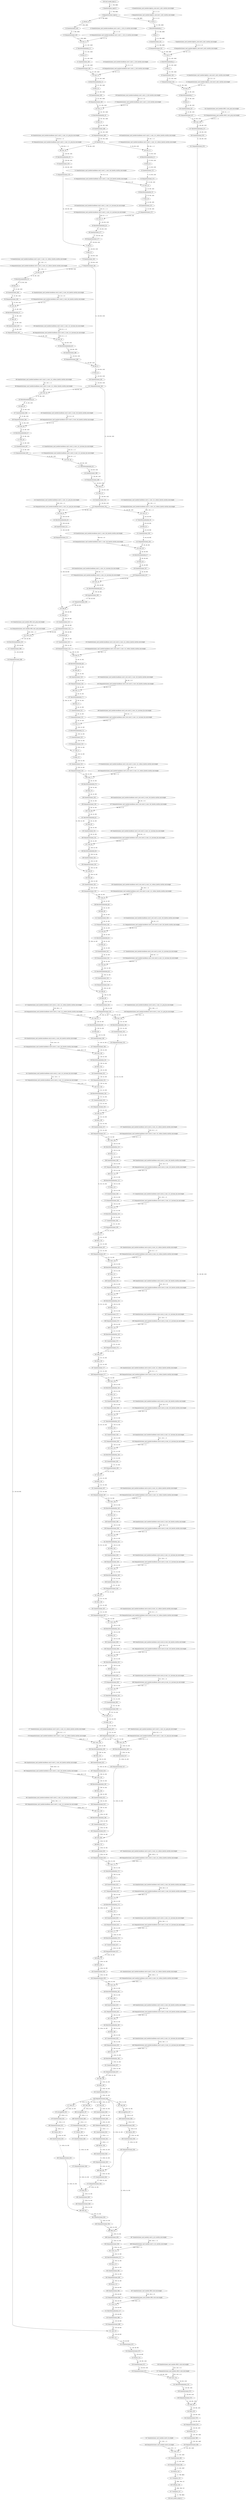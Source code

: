strict digraph  {
"0 QuantizeLinear_nncf_module.highres_conv.conv1_sub1.convbn.conv.weight" [id=0, type=QuantizeLinear];
"1 DequantizeLinear_nncf_module.highres_conv.conv1_sub1.convbn.conv.weight" [id=1, type=DequantizeLinear];
"2 QuantizeLinear_input.0" [id=2, type=QuantizeLinear];
"3 DequantizeLinear_input.0" [id=3, type=DequantizeLinear];
"4 Conv_0" [id=4, type=Conv];
"5 BatchNormalization_1" [id=5, type=BatchNormalization];
"6 Relu_2" [id=6, type=Relu];
"7 QuantizeLinear_nncf_module.highres_conv.conv2_sub1.convbn.conv.weight" [id=7, type=QuantizeLinear];
"8 DequantizeLinear_nncf_module.highres_conv.conv2_sub1.convbn.conv.weight" [id=8, type=DequantizeLinear];
"9 QuantizeLinear_451" [id=9, type=QuantizeLinear];
"10 DequantizeLinear_451" [id=10, type=DequantizeLinear];
"11 Conv_3" [id=11, type=Conv];
"12 BatchNormalization_4" [id=12, type=BatchNormalization];
"13 Relu_5" [id=13, type=Relu];
"14 QuantizeLinear_nncf_module.highres_conv.conv3_sub1.convbn.conv.weight" [id=14, type=QuantizeLinear];
"15 DequantizeLinear_nncf_module.highres_conv.conv3_sub1.convbn.conv.weight" [id=15, type=DequantizeLinear];
"16 QuantizeLinear_454" [id=16, type=QuantizeLinear];
"17 DequantizeLinear_454" [id=17, type=DequantizeLinear];
"18 Conv_6" [id=18, type=Conv];
"19 BatchNormalization_7" [id=19, type=BatchNormalization];
"20 Relu_8" [id=20, type=Relu];
"21 Resize_10" [id=21, type=Resize];
"22 QuantizeLinear_nncf_module.backbone.conv1.conv1_1_3x3_s2.convbn.conv.weight" [id=22, type=QuantizeLinear];
"23 DequantizeLinear_nncf_module.backbone.conv1.conv1_1_3x3_s2.convbn.conv.weight" [id=23, type=DequantizeLinear];
"24 QuantizeLinear_459" [id=24, type=QuantizeLinear];
"25 DequantizeLinear_459" [id=25, type=DequantizeLinear];
"26 Conv_11" [id=26, type=Conv];
"27 BatchNormalization_12" [id=27, type=BatchNormalization];
"28 Relu_13" [id=28, type=Relu];
"29 QuantizeLinear_nncf_module.backbone.conv1.conv1_2_3x3.convbn.conv.weight" [id=29, type=QuantizeLinear];
"30 DequantizeLinear_nncf_module.backbone.conv1.conv1_2_3x3.convbn.conv.weight" [id=30, type=DequantizeLinear];
"31 QuantizeLinear_462" [id=31, type=QuantizeLinear];
"32 DequantizeLinear_462" [id=32, type=DequantizeLinear];
"33 Conv_14" [id=33, type=Conv];
"34 BatchNormalization_15" [id=34, type=BatchNormalization];
"35 Relu_16" [id=35, type=Relu];
"36 QuantizeLinear_nncf_module.backbone.conv1.conv1_3_3x3.convbn.conv.weight" [id=36, type=QuantizeLinear];
"37 DequantizeLinear_nncf_module.backbone.conv1.conv1_3_3x3.convbn.conv.weight" [id=37, type=DequantizeLinear];
"38 QuantizeLinear_465" [id=38, type=QuantizeLinear];
"39 DequantizeLinear_465" [id=39, type=DequantizeLinear];
"40 Conv_17" [id=40, type=Conv];
"41 BatchNormalization_18" [id=41, type=BatchNormalization];
"42 Relu_19" [id=42, type=Relu];
"43 QuantizeLinear_468" [id=43, type=QuantizeLinear];
"44 DequantizeLinear_468" [id=44, type=DequantizeLinear];
"45 MaxPool_20" [id=45, type=MaxPool];
"46 QuantizeLinear_nncf_module.backbone.conv2.conv2_1.conv_1x1_reduce_bnrelu.convbn.conv.weight" [id=46, type=QuantizeLinear];
"47 DequantizeLinear_nncf_module.backbone.conv2.conv2_1.conv_1x1_reduce_bnrelu.convbn.conv.weight" [id=47, type=DequantizeLinear];
"48 Conv_21" [id=48, type=Conv];
"49 BatchNormalization_22" [id=49, type=BatchNormalization];
"50 Relu_23" [id=50, type=Relu];
"51 QuantizeLinear_nncf_module.backbone.conv2.conv2_1.conv_3x3_bnrelu.convbn.conv.weight" [id=51, type=QuantizeLinear];
"52 DequantizeLinear_nncf_module.backbone.conv2.conv2_1.conv_3x3_bnrelu.convbn.conv.weight" [id=52, type=DequantizeLinear];
"53 QuantizeLinear_472" [id=53, type=QuantizeLinear];
"54 DequantizeLinear_472" [id=54, type=DequantizeLinear];
"55 Conv_24" [id=55, type=Conv];
"56 BatchNormalization_25" [id=56, type=BatchNormalization];
"57 Relu_26" [id=57, type=Relu];
"58 QuantizeLinear_nncf_module.backbone.conv2.conv2_1.conv_1x1_increase_bn.conv.weight" [id=58, type=QuantizeLinear];
"59 DequantizeLinear_nncf_module.backbone.conv2.conv2_1.conv_1x1_increase_bn.conv.weight" [id=59, type=DequantizeLinear];
"60 QuantizeLinear_475" [id=60, type=QuantizeLinear];
"61 DequantizeLinear_475" [id=61, type=DequantizeLinear];
"62 Conv_27" [id=62, type=Conv];
"63 BatchNormalization_28" [id=63, type=BatchNormalization];
"64 QuantizeLinear_nncf_module.backbone.conv2.conv2_1.conv_1x1_proj_bn.conv.weight" [id=64, type=QuantizeLinear];
"65 DequantizeLinear_nncf_module.backbone.conv2.conv2_1.conv_1x1_proj_bn.conv.weight" [id=65, type=DequantizeLinear];
"66 Conv_29" [id=66, type=Conv];
"67 BatchNormalization_30" [id=67, type=BatchNormalization];
"68 QuantizeLinear_477" [id=68, type=QuantizeLinear];
"69 DequantizeLinear_477" [id=69, type=DequantizeLinear];
"70 QuantizeLinear_479" [id=70, type=QuantizeLinear];
"71 DequantizeLinear_479" [id=71, type=DequantizeLinear];
"72 Add_31" [id=72, type=Add];
"73 Relu_32" [id=73, type=Relu];
"74 QuantizeLinear_nncf_module.backbone.conv2.conv2_2.conv_1x1_reduce_bnrelu.convbn.conv.weight" [id=74, type=QuantizeLinear];
"75 DequantizeLinear_nncf_module.backbone.conv2.conv2_2.conv_1x1_reduce_bnrelu.convbn.conv.weight" [id=75, type=DequantizeLinear];
"76 QuantizeLinear_481" [id=76, type=QuantizeLinear];
"77 DequantizeLinear_481" [id=77, type=DequantizeLinear];
"78 Conv_33" [id=78, type=Conv];
"79 BatchNormalization_34" [id=79, type=BatchNormalization];
"80 Relu_35" [id=80, type=Relu];
"81 QuantizeLinear_nncf_module.backbone.conv2.conv2_2.conv_3x3_bnrelu.convbn.conv.weight" [id=81, type=QuantizeLinear];
"82 DequantizeLinear_nncf_module.backbone.conv2.conv2_2.conv_3x3_bnrelu.convbn.conv.weight" [id=82, type=DequantizeLinear];
"83 QuantizeLinear_484" [id=83, type=QuantizeLinear];
"84 DequantizeLinear_484" [id=84, type=DequantizeLinear];
"85 Conv_36" [id=85, type=Conv];
"86 BatchNormalization_37" [id=86, type=BatchNormalization];
"87 Relu_38" [id=87, type=Relu];
"88 QuantizeLinear_nncf_module.backbone.conv2.conv2_2.conv_1x1_increase_bn.conv.weight" [id=88, type=QuantizeLinear];
"89 DequantizeLinear_nncf_module.backbone.conv2.conv2_2.conv_1x1_increase_bn.conv.weight" [id=89, type=DequantizeLinear];
"90 QuantizeLinear_487" [id=90, type=QuantizeLinear];
"91 DequantizeLinear_487" [id=91, type=DequantizeLinear];
"92 Conv_39" [id=92, type=Conv];
"93 BatchNormalization_40" [id=93, type=BatchNormalization];
"94 QuantizeLinear_489" [id=94, type=QuantizeLinear];
"95 DequantizeLinear_489" [id=95, type=DequantizeLinear];
"96 Add_41" [id=96, type=Add];
"97 Relu_42" [id=97, type=Relu];
"98 QuantizeLinear_nncf_module.backbone.conv2.conv2_3.conv_1x1_reduce_bnrelu.convbn.conv.weight" [id=98, type=QuantizeLinear];
"99 DequantizeLinear_nncf_module.backbone.conv2.conv2_3.conv_1x1_reduce_bnrelu.convbn.conv.weight" [id=99, type=DequantizeLinear];
"100 QuantizeLinear_491" [id=100, type=QuantizeLinear];
"101 DequantizeLinear_491" [id=101, type=DequantizeLinear];
"102 Conv_43" [id=102, type=Conv];
"103 BatchNormalization_44" [id=103, type=BatchNormalization];
"104 Relu_45" [id=104, type=Relu];
"105 QuantizeLinear_nncf_module.backbone.conv2.conv2_3.conv_3x3_bnrelu.convbn.conv.weight" [id=105, type=QuantizeLinear];
"106 DequantizeLinear_nncf_module.backbone.conv2.conv2_3.conv_3x3_bnrelu.convbn.conv.weight" [id=106, type=DequantizeLinear];
"107 QuantizeLinear_494" [id=107, type=QuantizeLinear];
"108 DequantizeLinear_494" [id=108, type=DequantizeLinear];
"109 Conv_46" [id=109, type=Conv];
"110 BatchNormalization_47" [id=110, type=BatchNormalization];
"111 Relu_48" [id=111, type=Relu];
"112 QuantizeLinear_nncf_module.backbone.conv2.conv2_3.conv_1x1_increase_bn.conv.weight" [id=112, type=QuantizeLinear];
"113 DequantizeLinear_nncf_module.backbone.conv2.conv2_3.conv_1x1_increase_bn.conv.weight" [id=113, type=DequantizeLinear];
"114 QuantizeLinear_497" [id=114, type=QuantizeLinear];
"115 DequantizeLinear_497" [id=115, type=DequantizeLinear];
"116 Conv_49" [id=116, type=Conv];
"117 BatchNormalization_50" [id=117, type=BatchNormalization];
"118 QuantizeLinear_499" [id=118, type=QuantizeLinear];
"119 DequantizeLinear_499" [id=119, type=DequantizeLinear];
"120 Add_51" [id=120, type=Add];
"121 Relu_52" [id=121, type=Relu];
"122 QuantizeLinear_nncf_module.backbone.conv3_1.conv_1x1_reduce_bnrelu.convbn.conv.weight" [id=122, type=QuantizeLinear];
"123 DequantizeLinear_nncf_module.backbone.conv3_1.conv_1x1_reduce_bnrelu.convbn.conv.weight" [id=123, type=DequantizeLinear];
"124 QuantizeLinear_501" [id=124, type=QuantizeLinear];
"125 DequantizeLinear_501" [id=125, type=DequantizeLinear];
"126 Conv_53" [id=126, type=Conv];
"127 BatchNormalization_54" [id=127, type=BatchNormalization];
"128 Relu_55" [id=128, type=Relu];
"129 QuantizeLinear_nncf_module.backbone.conv3_1.conv_3x3_bnrelu.convbn.conv.weight" [id=129, type=QuantizeLinear];
"130 DequantizeLinear_nncf_module.backbone.conv3_1.conv_3x3_bnrelu.convbn.conv.weight" [id=130, type=DequantizeLinear];
"131 QuantizeLinear_504" [id=131, type=QuantizeLinear];
"132 DequantizeLinear_504" [id=132, type=DequantizeLinear];
"133 Conv_56" [id=133, type=Conv];
"134 BatchNormalization_57" [id=134, type=BatchNormalization];
"135 Relu_58" [id=135, type=Relu];
"136 QuantizeLinear_nncf_module.backbone.conv3_1.conv_1x1_increase_bn.conv.weight" [id=136, type=QuantizeLinear];
"137 DequantizeLinear_nncf_module.backbone.conv3_1.conv_1x1_increase_bn.conv.weight" [id=137, type=DequantizeLinear];
"138 QuantizeLinear_507" [id=138, type=QuantizeLinear];
"139 DequantizeLinear_507" [id=139, type=DequantizeLinear];
"140 Conv_59" [id=140, type=Conv];
"141 BatchNormalization_60" [id=141, type=BatchNormalization];
"142 QuantizeLinear_nncf_module.backbone.conv3_1.conv_1x1_proj_bn.conv.weight" [id=142, type=QuantizeLinear];
"143 DequantizeLinear_nncf_module.backbone.conv3_1.conv_1x1_proj_bn.conv.weight" [id=143, type=DequantizeLinear];
"144 Conv_61" [id=144, type=Conv];
"145 BatchNormalization_62" [id=145, type=BatchNormalization];
"146 QuantizeLinear_509" [id=146, type=QuantizeLinear];
"147 DequantizeLinear_509" [id=147, type=DequantizeLinear];
"148 QuantizeLinear_511" [id=148, type=QuantizeLinear];
"149 DequantizeLinear_511" [id=149, type=DequantizeLinear];
"150 Add_63" [id=150, type=Add];
"151 Relu_64" [id=151, type=Relu];
"152 QuantizeLinear_513" [id=152, type=QuantizeLinear];
"153 DequantizeLinear_513" [id=153, type=DequantizeLinear];
"154 Resize_66" [id=154, type=Resize];
"155 QuantizeLinear_nncf_module.backbone.conv3_rest.conv3_2.conv_1x1_reduce_bnrelu.convbn.conv.weight" [id=155, type=QuantizeLinear];
"156 DequantizeLinear_nncf_module.backbone.conv3_rest.conv3_2.conv_1x1_reduce_bnrelu.convbn.conv.weight" [id=156, type=DequantizeLinear];
"157 QuantizeLinear_515" [id=157, type=QuantizeLinear];
"158 DequantizeLinear_515" [id=158, type=DequantizeLinear];
"159 Conv_67" [id=159, type=Conv];
"160 BatchNormalization_68" [id=160, type=BatchNormalization];
"161 Relu_69" [id=161, type=Relu];
"162 QuantizeLinear_nncf_module.backbone.conv3_rest.conv3_2.conv_3x3_bnrelu.convbn.conv.weight" [id=162, type=QuantizeLinear];
"163 DequantizeLinear_nncf_module.backbone.conv3_rest.conv3_2.conv_3x3_bnrelu.convbn.conv.weight" [id=163, type=DequantizeLinear];
"164 QuantizeLinear_518" [id=164, type=QuantizeLinear];
"165 DequantizeLinear_518" [id=165, type=DequantizeLinear];
"166 Conv_70" [id=166, type=Conv];
"167 BatchNormalization_71" [id=167, type=BatchNormalization];
"168 Relu_72" [id=168, type=Relu];
"169 QuantizeLinear_nncf_module.backbone.conv3_rest.conv3_2.conv_1x1_increase_bn.conv.weight" [id=169, type=QuantizeLinear];
"170 DequantizeLinear_nncf_module.backbone.conv3_rest.conv3_2.conv_1x1_increase_bn.conv.weight" [id=170, type=DequantizeLinear];
"171 QuantizeLinear_521" [id=171, type=QuantizeLinear];
"172 DequantizeLinear_521" [id=172, type=DequantizeLinear];
"173 Conv_73" [id=173, type=Conv];
"174 BatchNormalization_74" [id=174, type=BatchNormalization];
"175 QuantizeLinear_523" [id=175, type=QuantizeLinear];
"176 DequantizeLinear_523" [id=176, type=DequantizeLinear];
"177 Add_75" [id=177, type=Add];
"178 Relu_76" [id=178, type=Relu];
"179 QuantizeLinear_nncf_module.backbone.conv3_rest.conv3_3.conv_1x1_reduce_bnrelu.convbn.conv.weight" [id=179, type=QuantizeLinear];
"180 DequantizeLinear_nncf_module.backbone.conv3_rest.conv3_3.conv_1x1_reduce_bnrelu.convbn.conv.weight" [id=180, type=DequantizeLinear];
"181 QuantizeLinear_525" [id=181, type=QuantizeLinear];
"182 DequantizeLinear_525" [id=182, type=DequantizeLinear];
"183 Conv_77" [id=183, type=Conv];
"184 BatchNormalization_78" [id=184, type=BatchNormalization];
"185 Relu_79" [id=185, type=Relu];
"186 QuantizeLinear_nncf_module.backbone.conv3_rest.conv3_3.conv_3x3_bnrelu.convbn.conv.weight" [id=186, type=QuantizeLinear];
"187 DequantizeLinear_nncf_module.backbone.conv3_rest.conv3_3.conv_3x3_bnrelu.convbn.conv.weight" [id=187, type=DequantizeLinear];
"188 QuantizeLinear_528" [id=188, type=QuantizeLinear];
"189 DequantizeLinear_528" [id=189, type=DequantizeLinear];
"190 Conv_80" [id=190, type=Conv];
"191 BatchNormalization_81" [id=191, type=BatchNormalization];
"192 Relu_82" [id=192, type=Relu];
"193 QuantizeLinear_nncf_module.backbone.conv3_rest.conv3_3.conv_1x1_increase_bn.conv.weight" [id=193, type=QuantizeLinear];
"194 DequantizeLinear_nncf_module.backbone.conv3_rest.conv3_3.conv_1x1_increase_bn.conv.weight" [id=194, type=DequantizeLinear];
"195 QuantizeLinear_531" [id=195, type=QuantizeLinear];
"196 DequantizeLinear_531" [id=196, type=DequantizeLinear];
"197 Conv_83" [id=197, type=Conv];
"198 BatchNormalization_84" [id=198, type=BatchNormalization];
"199 QuantizeLinear_533" [id=199, type=QuantizeLinear];
"200 DequantizeLinear_533" [id=200, type=DequantizeLinear];
"201 Add_85" [id=201, type=Add];
"202 Relu_86" [id=202, type=Relu];
"203 QuantizeLinear_nncf_module.backbone.conv3_rest.conv3_4.conv_1x1_reduce_bnrelu.convbn.conv.weight" [id=203, type=QuantizeLinear];
"204 DequantizeLinear_nncf_module.backbone.conv3_rest.conv3_4.conv_1x1_reduce_bnrelu.convbn.conv.weight" [id=204, type=DequantizeLinear];
"205 QuantizeLinear_535" [id=205, type=QuantizeLinear];
"206 DequantizeLinear_535" [id=206, type=DequantizeLinear];
"207 Conv_87" [id=207, type=Conv];
"208 BatchNormalization_88" [id=208, type=BatchNormalization];
"209 Relu_89" [id=209, type=Relu];
"210 QuantizeLinear_nncf_module.backbone.conv3_rest.conv3_4.conv_3x3_bnrelu.convbn.conv.weight" [id=210, type=QuantizeLinear];
"211 DequantizeLinear_nncf_module.backbone.conv3_rest.conv3_4.conv_3x3_bnrelu.convbn.conv.weight" [id=211, type=DequantizeLinear];
"212 QuantizeLinear_538" [id=212, type=QuantizeLinear];
"213 DequantizeLinear_538" [id=213, type=DequantizeLinear];
"214 Conv_90" [id=214, type=Conv];
"215 BatchNormalization_91" [id=215, type=BatchNormalization];
"216 Relu_92" [id=216, type=Relu];
"217 QuantizeLinear_nncf_module.backbone.conv3_rest.conv3_4.conv_1x1_increase_bn.conv.weight" [id=217, type=QuantizeLinear];
"218 DequantizeLinear_nncf_module.backbone.conv3_rest.conv3_4.conv_1x1_increase_bn.conv.weight" [id=218, type=DequantizeLinear];
"219 QuantizeLinear_541" [id=219, type=QuantizeLinear];
"220 DequantizeLinear_541" [id=220, type=DequantizeLinear];
"221 Conv_93" [id=221, type=Conv];
"222 BatchNormalization_94" [id=222, type=BatchNormalization];
"223 QuantizeLinear_543" [id=223, type=QuantizeLinear];
"224 DequantizeLinear_543" [id=224, type=DequantizeLinear];
"225 Add_95" [id=225, type=Add];
"226 Relu_96" [id=226, type=Relu];
"227 QuantizeLinear_nncf_module.backbone.conv4.conv4_1.conv_1x1_reduce_bnrelu.convbn.conv.weight" [id=227, type=QuantizeLinear];
"228 DequantizeLinear_nncf_module.backbone.conv4.conv4_1.conv_1x1_reduce_bnrelu.convbn.conv.weight" [id=228, type=DequantizeLinear];
"229 QuantizeLinear_545" [id=229, type=QuantizeLinear];
"230 DequantizeLinear_545" [id=230, type=DequantizeLinear];
"231 Conv_97" [id=231, type=Conv];
"232 BatchNormalization_98" [id=232, type=BatchNormalization];
"233 Relu_99" [id=233, type=Relu];
"234 QuantizeLinear_nncf_module.backbone.conv4.conv4_1.conv_3x3_bnrelu.convbn.conv.weight" [id=234, type=QuantizeLinear];
"235 DequantizeLinear_nncf_module.backbone.conv4.conv4_1.conv_3x3_bnrelu.convbn.conv.weight" [id=235, type=DequantizeLinear];
"236 QuantizeLinear_548" [id=236, type=QuantizeLinear];
"237 DequantizeLinear_548" [id=237, type=DequantizeLinear];
"238 Conv_100" [id=238, type=Conv];
"239 BatchNormalization_101" [id=239, type=BatchNormalization];
"240 Relu_102" [id=240, type=Relu];
"241 QuantizeLinear_nncf_module.backbone.conv4.conv4_1.conv_1x1_increase_bn.conv.weight" [id=241, type=QuantizeLinear];
"242 DequantizeLinear_nncf_module.backbone.conv4.conv4_1.conv_1x1_increase_bn.conv.weight" [id=242, type=DequantizeLinear];
"243 QuantizeLinear_551" [id=243, type=QuantizeLinear];
"244 DequantizeLinear_551" [id=244, type=DequantizeLinear];
"245 Conv_103" [id=245, type=Conv];
"246 BatchNormalization_104" [id=246, type=BatchNormalization];
"247 QuantizeLinear_nncf_module.backbone.conv4.conv4_1.conv_1x1_proj_bn.conv.weight" [id=247, type=QuantizeLinear];
"248 DequantizeLinear_nncf_module.backbone.conv4.conv4_1.conv_1x1_proj_bn.conv.weight" [id=248, type=DequantizeLinear];
"249 Conv_105" [id=249, type=Conv];
"250 BatchNormalization_106" [id=250, type=BatchNormalization];
"251 QuantizeLinear_553" [id=251, type=QuantizeLinear];
"252 DequantizeLinear_553" [id=252, type=DequantizeLinear];
"253 QuantizeLinear_555" [id=253, type=QuantizeLinear];
"254 DequantizeLinear_555" [id=254, type=DequantizeLinear];
"255 Add_107" [id=255, type=Add];
"256 Relu_108" [id=256, type=Relu];
"257 QuantizeLinear_nncf_module.backbone.conv4.conv4_2.conv_1x1_reduce_bnrelu.convbn.conv.weight" [id=257, type=QuantizeLinear];
"258 DequantizeLinear_nncf_module.backbone.conv4.conv4_2.conv_1x1_reduce_bnrelu.convbn.conv.weight" [id=258, type=DequantizeLinear];
"259 QuantizeLinear_557" [id=259, type=QuantizeLinear];
"260 DequantizeLinear_557" [id=260, type=DequantizeLinear];
"261 Conv_109" [id=261, type=Conv];
"262 BatchNormalization_110" [id=262, type=BatchNormalization];
"263 Relu_111" [id=263, type=Relu];
"264 QuantizeLinear_nncf_module.backbone.conv4.conv4_2.conv_3x3_bnrelu.convbn.conv.weight" [id=264, type=QuantizeLinear];
"265 DequantizeLinear_nncf_module.backbone.conv4.conv4_2.conv_3x3_bnrelu.convbn.conv.weight" [id=265, type=DequantizeLinear];
"266 QuantizeLinear_560" [id=266, type=QuantizeLinear];
"267 DequantizeLinear_560" [id=267, type=DequantizeLinear];
"268 Conv_112" [id=268, type=Conv];
"269 BatchNormalization_113" [id=269, type=BatchNormalization];
"270 Relu_114" [id=270, type=Relu];
"271 QuantizeLinear_nncf_module.backbone.conv4.conv4_2.conv_1x1_increase_bn.conv.weight" [id=271, type=QuantizeLinear];
"272 DequantizeLinear_nncf_module.backbone.conv4.conv4_2.conv_1x1_increase_bn.conv.weight" [id=272, type=DequantizeLinear];
"273 QuantizeLinear_563" [id=273, type=QuantizeLinear];
"274 DequantizeLinear_563" [id=274, type=DequantizeLinear];
"275 Conv_115" [id=275, type=Conv];
"276 BatchNormalization_116" [id=276, type=BatchNormalization];
"277 QuantizeLinear_565" [id=277, type=QuantizeLinear];
"278 DequantizeLinear_565" [id=278, type=DequantizeLinear];
"279 Add_117" [id=279, type=Add];
"280 Relu_118" [id=280, type=Relu];
"281 QuantizeLinear_nncf_module.backbone.conv4.conv4_3.conv_1x1_reduce_bnrelu.convbn.conv.weight" [id=281, type=QuantizeLinear];
"282 DequantizeLinear_nncf_module.backbone.conv4.conv4_3.conv_1x1_reduce_bnrelu.convbn.conv.weight" [id=282, type=DequantizeLinear];
"283 QuantizeLinear_567" [id=283, type=QuantizeLinear];
"284 DequantizeLinear_567" [id=284, type=DequantizeLinear];
"285 Conv_119" [id=285, type=Conv];
"286 BatchNormalization_120" [id=286, type=BatchNormalization];
"287 Relu_121" [id=287, type=Relu];
"288 QuantizeLinear_nncf_module.backbone.conv4.conv4_3.conv_3x3_bnrelu.convbn.conv.weight" [id=288, type=QuantizeLinear];
"289 DequantizeLinear_nncf_module.backbone.conv4.conv4_3.conv_3x3_bnrelu.convbn.conv.weight" [id=289, type=DequantizeLinear];
"290 QuantizeLinear_570" [id=290, type=QuantizeLinear];
"291 DequantizeLinear_570" [id=291, type=DequantizeLinear];
"292 Conv_122" [id=292, type=Conv];
"293 BatchNormalization_123" [id=293, type=BatchNormalization];
"294 Relu_124" [id=294, type=Relu];
"295 QuantizeLinear_nncf_module.backbone.conv4.conv4_3.conv_1x1_increase_bn.conv.weight" [id=295, type=QuantizeLinear];
"296 DequantizeLinear_nncf_module.backbone.conv4.conv4_3.conv_1x1_increase_bn.conv.weight" [id=296, type=DequantizeLinear];
"297 QuantizeLinear_573" [id=297, type=QuantizeLinear];
"298 DequantizeLinear_573" [id=298, type=DequantizeLinear];
"299 Conv_125" [id=299, type=Conv];
"300 BatchNormalization_126" [id=300, type=BatchNormalization];
"301 QuantizeLinear_575" [id=301, type=QuantizeLinear];
"302 DequantizeLinear_575" [id=302, type=DequantizeLinear];
"303 Add_127" [id=303, type=Add];
"304 Relu_128" [id=304, type=Relu];
"305 QuantizeLinear_nncf_module.backbone.conv4.conv4_4.conv_1x1_reduce_bnrelu.convbn.conv.weight" [id=305, type=QuantizeLinear];
"306 DequantizeLinear_nncf_module.backbone.conv4.conv4_4.conv_1x1_reduce_bnrelu.convbn.conv.weight" [id=306, type=DequantizeLinear];
"307 QuantizeLinear_577" [id=307, type=QuantizeLinear];
"308 DequantizeLinear_577" [id=308, type=DequantizeLinear];
"309 Conv_129" [id=309, type=Conv];
"310 BatchNormalization_130" [id=310, type=BatchNormalization];
"311 Relu_131" [id=311, type=Relu];
"312 QuantizeLinear_nncf_module.backbone.conv4.conv4_4.conv_3x3_bnrelu.convbn.conv.weight" [id=312, type=QuantizeLinear];
"313 DequantizeLinear_nncf_module.backbone.conv4.conv4_4.conv_3x3_bnrelu.convbn.conv.weight" [id=313, type=DequantizeLinear];
"314 QuantizeLinear_580" [id=314, type=QuantizeLinear];
"315 DequantizeLinear_580" [id=315, type=DequantizeLinear];
"316 Conv_132" [id=316, type=Conv];
"317 BatchNormalization_133" [id=317, type=BatchNormalization];
"318 Relu_134" [id=318, type=Relu];
"319 QuantizeLinear_nncf_module.backbone.conv4.conv4_4.conv_1x1_increase_bn.conv.weight" [id=319, type=QuantizeLinear];
"320 DequantizeLinear_nncf_module.backbone.conv4.conv4_4.conv_1x1_increase_bn.conv.weight" [id=320, type=DequantizeLinear];
"321 QuantizeLinear_583" [id=321, type=QuantizeLinear];
"322 DequantizeLinear_583" [id=322, type=DequantizeLinear];
"323 Conv_135" [id=323, type=Conv];
"324 BatchNormalization_136" [id=324, type=BatchNormalization];
"325 QuantizeLinear_585" [id=325, type=QuantizeLinear];
"326 DequantizeLinear_585" [id=326, type=DequantizeLinear];
"327 Add_137" [id=327, type=Add];
"328 Relu_138" [id=328, type=Relu];
"329 QuantizeLinear_nncf_module.backbone.conv4.conv4_5.conv_1x1_reduce_bnrelu.convbn.conv.weight" [id=329, type=QuantizeLinear];
"330 DequantizeLinear_nncf_module.backbone.conv4.conv4_5.conv_1x1_reduce_bnrelu.convbn.conv.weight" [id=330, type=DequantizeLinear];
"331 QuantizeLinear_587" [id=331, type=QuantizeLinear];
"332 DequantizeLinear_587" [id=332, type=DequantizeLinear];
"333 Conv_139" [id=333, type=Conv];
"334 BatchNormalization_140" [id=334, type=BatchNormalization];
"335 Relu_141" [id=335, type=Relu];
"336 QuantizeLinear_nncf_module.backbone.conv4.conv4_5.conv_3x3_bnrelu.convbn.conv.weight" [id=336, type=QuantizeLinear];
"337 DequantizeLinear_nncf_module.backbone.conv4.conv4_5.conv_3x3_bnrelu.convbn.conv.weight" [id=337, type=DequantizeLinear];
"338 QuantizeLinear_590" [id=338, type=QuantizeLinear];
"339 DequantizeLinear_590" [id=339, type=DequantizeLinear];
"340 Conv_142" [id=340, type=Conv];
"341 BatchNormalization_143" [id=341, type=BatchNormalization];
"342 Relu_144" [id=342, type=Relu];
"343 QuantizeLinear_nncf_module.backbone.conv4.conv4_5.conv_1x1_increase_bn.conv.weight" [id=343, type=QuantizeLinear];
"344 DequantizeLinear_nncf_module.backbone.conv4.conv4_5.conv_1x1_increase_bn.conv.weight" [id=344, type=DequantizeLinear];
"345 QuantizeLinear_593" [id=345, type=QuantizeLinear];
"346 DequantizeLinear_593" [id=346, type=DequantizeLinear];
"347 Conv_145" [id=347, type=Conv];
"348 BatchNormalization_146" [id=348, type=BatchNormalization];
"349 QuantizeLinear_595" [id=349, type=QuantizeLinear];
"350 DequantizeLinear_595" [id=350, type=DequantizeLinear];
"351 Add_147" [id=351, type=Add];
"352 Relu_148" [id=352, type=Relu];
"353 QuantizeLinear_nncf_module.backbone.conv4.conv4_6.conv_1x1_reduce_bnrelu.convbn.conv.weight" [id=353, type=QuantizeLinear];
"354 DequantizeLinear_nncf_module.backbone.conv4.conv4_6.conv_1x1_reduce_bnrelu.convbn.conv.weight" [id=354, type=DequantizeLinear];
"355 QuantizeLinear_597" [id=355, type=QuantizeLinear];
"356 DequantizeLinear_597" [id=356, type=DequantizeLinear];
"357 Conv_149" [id=357, type=Conv];
"358 BatchNormalization_150" [id=358, type=BatchNormalization];
"359 Relu_151" [id=359, type=Relu];
"360 QuantizeLinear_nncf_module.backbone.conv4.conv4_6.conv_3x3_bnrelu.convbn.conv.weight" [id=360, type=QuantizeLinear];
"361 DequantizeLinear_nncf_module.backbone.conv4.conv4_6.conv_3x3_bnrelu.convbn.conv.weight" [id=361, type=DequantizeLinear];
"362 QuantizeLinear_600" [id=362, type=QuantizeLinear];
"363 DequantizeLinear_600" [id=363, type=DequantizeLinear];
"364 Conv_152" [id=364, type=Conv];
"365 BatchNormalization_153" [id=365, type=BatchNormalization];
"366 Relu_154" [id=366, type=Relu];
"367 QuantizeLinear_nncf_module.backbone.conv4.conv4_6.conv_1x1_increase_bn.conv.weight" [id=367, type=QuantizeLinear];
"368 DequantizeLinear_nncf_module.backbone.conv4.conv4_6.conv_1x1_increase_bn.conv.weight" [id=368, type=DequantizeLinear];
"369 QuantizeLinear_603" [id=369, type=QuantizeLinear];
"370 DequantizeLinear_603" [id=370, type=DequantizeLinear];
"371 Conv_155" [id=371, type=Conv];
"372 BatchNormalization_156" [id=372, type=BatchNormalization];
"373 QuantizeLinear_605" [id=373, type=QuantizeLinear];
"374 DequantizeLinear_605" [id=374, type=DequantizeLinear];
"375 Add_157" [id=375, type=Add];
"376 Relu_158" [id=376, type=Relu];
"377 QuantizeLinear_nncf_module.backbone.conv5.conv5_1.conv_1x1_reduce_bnrelu.convbn.conv.weight" [id=377, type=QuantizeLinear];
"378 DequantizeLinear_nncf_module.backbone.conv5.conv5_1.conv_1x1_reduce_bnrelu.convbn.conv.weight" [id=378, type=DequantizeLinear];
"379 QuantizeLinear_607" [id=379, type=QuantizeLinear];
"380 DequantizeLinear_607" [id=380, type=DequantizeLinear];
"381 Conv_159" [id=381, type=Conv];
"382 BatchNormalization_160" [id=382, type=BatchNormalization];
"383 Relu_161" [id=383, type=Relu];
"384 QuantizeLinear_nncf_module.backbone.conv5.conv5_1.conv_3x3_bnrelu.convbn.conv.weight" [id=384, type=QuantizeLinear];
"385 DequantizeLinear_nncf_module.backbone.conv5.conv5_1.conv_3x3_bnrelu.convbn.conv.weight" [id=385, type=DequantizeLinear];
"386 QuantizeLinear_610" [id=386, type=QuantizeLinear];
"387 DequantizeLinear_610" [id=387, type=DequantizeLinear];
"388 Conv_162" [id=388, type=Conv];
"389 BatchNormalization_163" [id=389, type=BatchNormalization];
"390 Relu_164" [id=390, type=Relu];
"391 QuantizeLinear_nncf_module.backbone.conv5.conv5_1.conv_1x1_increase_bn.conv.weight" [id=391, type=QuantizeLinear];
"392 DequantizeLinear_nncf_module.backbone.conv5.conv5_1.conv_1x1_increase_bn.conv.weight" [id=392, type=DequantizeLinear];
"393 QuantizeLinear_613" [id=393, type=QuantizeLinear];
"394 DequantizeLinear_613" [id=394, type=DequantizeLinear];
"395 Conv_165" [id=395, type=Conv];
"396 BatchNormalization_166" [id=396, type=BatchNormalization];
"397 QuantizeLinear_nncf_module.backbone.conv5.conv5_1.conv_1x1_proj_bn.conv.weight" [id=397, type=QuantizeLinear];
"398 DequantizeLinear_nncf_module.backbone.conv5.conv5_1.conv_1x1_proj_bn.conv.weight" [id=398, type=DequantizeLinear];
"399 Conv_167" [id=399, type=Conv];
"400 BatchNormalization_168" [id=400, type=BatchNormalization];
"401 QuantizeLinear_615" [id=401, type=QuantizeLinear];
"402 DequantizeLinear_615" [id=402, type=DequantizeLinear];
"403 QuantizeLinear_617" [id=403, type=QuantizeLinear];
"404 DequantizeLinear_617" [id=404, type=DequantizeLinear];
"405 Add_169" [id=405, type=Add];
"406 Relu_170" [id=406, type=Relu];
"407 QuantizeLinear_nncf_module.backbone.conv5.conv5_2.conv_1x1_reduce_bnrelu.convbn.conv.weight" [id=407, type=QuantizeLinear];
"408 DequantizeLinear_nncf_module.backbone.conv5.conv5_2.conv_1x1_reduce_bnrelu.convbn.conv.weight" [id=408, type=DequantizeLinear];
"409 QuantizeLinear_619" [id=409, type=QuantizeLinear];
"410 DequantizeLinear_619" [id=410, type=DequantizeLinear];
"411 Conv_171" [id=411, type=Conv];
"412 BatchNormalization_172" [id=412, type=BatchNormalization];
"413 Relu_173" [id=413, type=Relu];
"414 QuantizeLinear_nncf_module.backbone.conv5.conv5_2.conv_3x3_bnrelu.convbn.conv.weight" [id=414, type=QuantizeLinear];
"415 DequantizeLinear_nncf_module.backbone.conv5.conv5_2.conv_3x3_bnrelu.convbn.conv.weight" [id=415, type=DequantizeLinear];
"416 QuantizeLinear_622" [id=416, type=QuantizeLinear];
"417 DequantizeLinear_622" [id=417, type=DequantizeLinear];
"418 Conv_174" [id=418, type=Conv];
"419 BatchNormalization_175" [id=419, type=BatchNormalization];
"420 Relu_176" [id=420, type=Relu];
"421 QuantizeLinear_nncf_module.backbone.conv5.conv5_2.conv_1x1_increase_bn.conv.weight" [id=421, type=QuantizeLinear];
"422 DequantizeLinear_nncf_module.backbone.conv5.conv5_2.conv_1x1_increase_bn.conv.weight" [id=422, type=DequantizeLinear];
"423 QuantizeLinear_625" [id=423, type=QuantizeLinear];
"424 DequantizeLinear_625" [id=424, type=DequantizeLinear];
"425 Conv_177" [id=425, type=Conv];
"426 BatchNormalization_178" [id=426, type=BatchNormalization];
"427 QuantizeLinear_627" [id=427, type=QuantizeLinear];
"428 DequantizeLinear_627" [id=428, type=DequantizeLinear];
"429 Add_179" [id=429, type=Add];
"430 Relu_180" [id=430, type=Relu];
"431 QuantizeLinear_nncf_module.backbone.conv5.conv5_3.conv_1x1_reduce_bnrelu.convbn.conv.weight" [id=431, type=QuantizeLinear];
"432 DequantizeLinear_nncf_module.backbone.conv5.conv5_3.conv_1x1_reduce_bnrelu.convbn.conv.weight" [id=432, type=DequantizeLinear];
"433 QuantizeLinear_629" [id=433, type=QuantizeLinear];
"434 DequantizeLinear_629" [id=434, type=DequantizeLinear];
"435 Conv_181" [id=435, type=Conv];
"436 BatchNormalization_182" [id=436, type=BatchNormalization];
"437 Relu_183" [id=437, type=Relu];
"438 QuantizeLinear_nncf_module.backbone.conv5.conv5_3.conv_3x3_bnrelu.convbn.conv.weight" [id=438, type=QuantizeLinear];
"439 DequantizeLinear_nncf_module.backbone.conv5.conv5_3.conv_3x3_bnrelu.convbn.conv.weight" [id=439, type=DequantizeLinear];
"440 QuantizeLinear_632" [id=440, type=QuantizeLinear];
"441 DequantizeLinear_632" [id=441, type=DequantizeLinear];
"442 Conv_184" [id=442, type=Conv];
"443 BatchNormalization_185" [id=443, type=BatchNormalization];
"444 Relu_186" [id=444, type=Relu];
"445 QuantizeLinear_nncf_module.backbone.conv5.conv5_3.conv_1x1_increase_bn.conv.weight" [id=445, type=QuantizeLinear];
"446 DequantizeLinear_nncf_module.backbone.conv5.conv5_3.conv_1x1_increase_bn.conv.weight" [id=446, type=DequantizeLinear];
"447 QuantizeLinear_635" [id=447, type=QuantizeLinear];
"448 DequantizeLinear_635" [id=448, type=DequantizeLinear];
"449 Conv_187" [id=449, type=Conv];
"450 BatchNormalization_188" [id=450, type=BatchNormalization];
"451 QuantizeLinear_637" [id=451, type=QuantizeLinear];
"452 DequantizeLinear_637" [id=452, type=DequantizeLinear];
"453 Add_189" [id=453, type=Add];
"454 Relu_190" [id=454, type=Relu];
"455 QuantizeLinear_639" [id=455, type=QuantizeLinear];
"456 DequantizeLinear_639" [id=456, type=DequantizeLinear];
"457 Pad_191" [id=457, type=Pad];
"458 QuantizeLinear_640" [id=458, type=QuantizeLinear];
"459 DequantizeLinear_640" [id=459, type=DequantizeLinear];
"460 GlobalAveragePool_192" [id=460, type=GlobalAveragePool];
"461 QuantizeLinear_641" [id=461, type=QuantizeLinear];
"462 DequantizeLinear_641" [id=462, type=DequantizeLinear];
"463 Resize_194" [id=463, type=Resize];
"464 QuantizeLinear_643" [id=464, type=QuantizeLinear];
"465 DequantizeLinear_643" [id=465, type=DequantizeLinear];
"466 Add_195" [id=466, type=Add];
"467 Pad_196" [id=467, type=Pad];
"468 AveragePool_197" [id=468, type=AveragePool];
"469 QuantizeLinear_646" [id=469, type=QuantizeLinear];
"470 DequantizeLinear_646" [id=470, type=DequantizeLinear];
"471 Resize_199" [id=471, type=Resize];
"472 QuantizeLinear_644" [id=472, type=QuantizeLinear];
"473 DequantizeLinear_644" [id=473, type=DequantizeLinear];
"474 QuantizeLinear_648" [id=474, type=QuantizeLinear];
"475 DequantizeLinear_648" [id=475, type=DequantizeLinear];
"476 Add_200" [id=476, type=Add];
"477 Pad_201" [id=477, type=Pad];
"478 AveragePool_202" [id=478, type=AveragePool];
"479 QuantizeLinear_651" [id=479, type=QuantizeLinear];
"480 DequantizeLinear_651" [id=480, type=DequantizeLinear];
"481 Resize_204" [id=481, type=Resize];
"482 QuantizeLinear_649" [id=482, type=QuantizeLinear];
"483 DequantizeLinear_649" [id=483, type=DequantizeLinear];
"484 QuantizeLinear_653" [id=484, type=QuantizeLinear];
"485 DequantizeLinear_653" [id=485, type=DequantizeLinear];
"486 Add_205" [id=486, type=Add];
"487 Pad_206" [id=487, type=Pad];
"488 AveragePool_207" [id=488, type=AveragePool];
"489 QuantizeLinear_656" [id=489, type=QuantizeLinear];
"490 DequantizeLinear_656" [id=490, type=DequantizeLinear];
"491 Resize_209" [id=491, type=Resize];
"492 QuantizeLinear_654" [id=492, type=QuantizeLinear];
"493 DequantizeLinear_654" [id=493, type=DequantizeLinear];
"494 QuantizeLinear_658" [id=494, type=QuantizeLinear];
"495 DequantizeLinear_658" [id=495, type=DequantizeLinear];
"496 Add_210" [id=496, type=Add];
"497 QuantizeLinear_nncf_module.conv5_4_k1.convbn.conv.weight" [id=497, type=QuantizeLinear];
"498 DequantizeLinear_nncf_module.conv5_4_k1.convbn.conv.weight" [id=498, type=DequantizeLinear];
"499 QuantizeLinear_659" [id=499, type=QuantizeLinear];
"500 DequantizeLinear_659" [id=500, type=DequantizeLinear];
"501 Conv_211" [id=501, type=Conv];
"502 BatchNormalization_212" [id=502, type=BatchNormalization];
"503 Relu_213" [id=503, type=Relu];
"504 QuantizeLinear_662" [id=504, type=QuantizeLinear];
"505 DequantizeLinear_662" [id=505, type=DequantizeLinear];
"506 Resize_215" [id=506, type=Resize];
"507 QuantizeLinear_nncf_module.cff42.conv.conv.weight" [id=507, type=QuantizeLinear];
"508 DequantizeLinear_nncf_module.cff42.conv.conv.weight" [id=508, type=DequantizeLinear];
"509 QuantizeLinear_664" [id=509, type=QuantizeLinear];
"510 DequantizeLinear_664" [id=510, type=DequantizeLinear];
"511 Conv_216" [id=511, type=Conv];
"512 BatchNormalization_217" [id=512, type=BatchNormalization];
"513 QuantizeLinear_nncf_module.cff42.conv_proj.conv.weight" [id=513, type=QuantizeLinear];
"514 DequantizeLinear_nncf_module.cff42.conv_proj.conv.weight" [id=514, type=DequantizeLinear];
"515 Conv_218" [id=515, type=Conv];
"516 BatchNormalization_219" [id=516, type=BatchNormalization];
"517 QuantizeLinear_668" [id=517, type=QuantizeLinear];
"518 DequantizeLinear_668" [id=518, type=DequantizeLinear];
"519 QuantizeLinear_666" [id=519, type=QuantizeLinear];
"520 DequantizeLinear_666" [id=520, type=DequantizeLinear];
"521 Add_220" [id=521, type=Add];
"522 Relu_221" [id=522, type=Relu];
"523 QuantizeLinear_670" [id=523, type=QuantizeLinear];
"524 DequantizeLinear_670" [id=524, type=DequantizeLinear];
"525 Resize_223" [id=525, type=Resize];
"526 QuantizeLinear_nncf_module.cff421.conv.conv.weight" [id=526, type=QuantizeLinear];
"527 DequantizeLinear_nncf_module.cff421.conv.conv.weight" [id=527, type=DequantizeLinear];
"528 QuantizeLinear_672" [id=528, type=QuantizeLinear];
"529 DequantizeLinear_672" [id=529, type=DequantizeLinear];
"530 Conv_224" [id=530, type=Conv];
"531 BatchNormalization_225" [id=531, type=BatchNormalization];
"532 QuantizeLinear_nncf_module.cff421.conv_proj.conv.weight" [id=532, type=QuantizeLinear];
"533 DequantizeLinear_nncf_module.cff421.conv_proj.conv.weight" [id=533, type=DequantizeLinear];
"534 QuantizeLinear_457" [id=534, type=QuantizeLinear];
"535 DequantizeLinear_457" [id=535, type=DequantizeLinear];
"536 Conv_226" [id=536, type=Conv];
"537 BatchNormalization_227" [id=537, type=BatchNormalization];
"538 QuantizeLinear_674" [id=538, type=QuantizeLinear];
"539 DequantizeLinear_674" [id=539, type=DequantizeLinear];
"540 QuantizeLinear_676" [id=540, type=QuantizeLinear];
"541 DequantizeLinear_676" [id=541, type=DequantizeLinear];
"542 Add_228" [id=542, type=Add];
"543 Relu_229" [id=543, type=Relu];
"544 QuantizeLinear_678" [id=544, type=QuantizeLinear];
"545 DequantizeLinear_678" [id=545, type=DequantizeLinear];
"546 Resize_231" [id=546, type=Resize];
"547 QuantizeLinear_nncf_module.conv6_cls.weight" [id=547, type=QuantizeLinear];
"548 DequantizeLinear_nncf_module.conv6_cls.weight" [id=548, type=DequantizeLinear];
"549 QuantizeLinear_680" [id=549, type=QuantizeLinear];
"550 DequantizeLinear_680" [id=550, type=DequantizeLinear];
"551 Conv_232" [id=551, type=Conv];
"552 QuantizeLinear_681" [id=552, type=QuantizeLinear];
"553 DequantizeLinear_681" [id=553, type=DequantizeLinear];
"554 Resize_234" [id=554, type=Resize];
"555 Transpose_235" [id=555, type=Transpose];
"556 Softmax_236" [id=556, type=Softmax];
"557 Transpose_237" [id=557, type=Transpose];
"558 nncf_model_input_0" [id=558, type=nncf_model_input];
"559 nncf_model_output_0" [id=559, type=nncf_model_output];
"0 QuantizeLinear_nncf_module.highres_conv.conv1_sub1.convbn.conv.weight" -> "1 DequantizeLinear_nncf_module.highres_conv.conv1_sub1.convbn.conv.weight"  [label="[32, 3, 3, 3]", style=dashed];
"1 DequantizeLinear_nncf_module.highres_conv.conv1_sub1.convbn.conv.weight" -> "4 Conv_0"  [label="[32, 3, 3, 3]", style=solid];
"2 QuantizeLinear_input.0" -> "3 DequantizeLinear_input.0"  [label="[1, 3, 768, 960]", style=dashed];
"3 DequantizeLinear_input.0" -> "4 Conv_0"  [label="[1, 3, 768, 960]", style=solid];
"3 DequantizeLinear_input.0" -> "21 Resize_10"  [label="[1, 3, 768, 960]", style=solid];
"4 Conv_0" -> "5 BatchNormalization_1"  [label="[1, 32, 384, 480]", style=solid];
"5 BatchNormalization_1" -> "6 Relu_2"  [label="[1, 32, 384, 480]", style=solid];
"6 Relu_2" -> "9 QuantizeLinear_451"  [label="[1, 32, 384, 480]", style=solid];
"7 QuantizeLinear_nncf_module.highres_conv.conv2_sub1.convbn.conv.weight" -> "8 DequantizeLinear_nncf_module.highres_conv.conv2_sub1.convbn.conv.weight"  [label="[32, 32, 3, 3]", style=dashed];
"8 DequantizeLinear_nncf_module.highres_conv.conv2_sub1.convbn.conv.weight" -> "11 Conv_3"  [label="[32, 32, 3, 3]", style=solid];
"9 QuantizeLinear_451" -> "10 DequantizeLinear_451"  [label="[1, 32, 384, 480]", style=dashed];
"10 DequantizeLinear_451" -> "11 Conv_3"  [label="[1, 32, 384, 480]", style=solid];
"11 Conv_3" -> "12 BatchNormalization_4"  [label="[1, 32, 192, 240]", style=solid];
"12 BatchNormalization_4" -> "13 Relu_5"  [label="[1, 32, 192, 240]", style=solid];
"13 Relu_5" -> "16 QuantizeLinear_454"  [label="[1, 32, 192, 240]", style=solid];
"14 QuantizeLinear_nncf_module.highres_conv.conv3_sub1.convbn.conv.weight" -> "15 DequantizeLinear_nncf_module.highres_conv.conv3_sub1.convbn.conv.weight"  [label="[32, 32, 3, 3]", style=dashed];
"15 DequantizeLinear_nncf_module.highres_conv.conv3_sub1.convbn.conv.weight" -> "18 Conv_6"  [label="[32, 32, 3, 3]", style=solid];
"16 QuantizeLinear_454" -> "17 DequantizeLinear_454"  [label="[1, 32, 192, 240]", style=dashed];
"17 DequantizeLinear_454" -> "18 Conv_6"  [label="[1, 32, 192, 240]", style=solid];
"18 Conv_6" -> "19 BatchNormalization_7"  [label="[1, 32, 96, 120]", style=solid];
"19 BatchNormalization_7" -> "20 Relu_8"  [label="[1, 32, 96, 120]", style=solid];
"20 Relu_8" -> "534 QuantizeLinear_457"  [label="[1, 32, 96, 120]", style=solid];
"21 Resize_10" -> "24 QuantizeLinear_459"  [label="[1, 3, 384, 480]", style=solid];
"22 QuantizeLinear_nncf_module.backbone.conv1.conv1_1_3x3_s2.convbn.conv.weight" -> "23 DequantizeLinear_nncf_module.backbone.conv1.conv1_1_3x3_s2.convbn.conv.weight"  [label="[32, 3, 3, 3]", style=dashed];
"23 DequantizeLinear_nncf_module.backbone.conv1.conv1_1_3x3_s2.convbn.conv.weight" -> "26 Conv_11"  [label="[32, 3, 3, 3]", style=solid];
"24 QuantizeLinear_459" -> "25 DequantizeLinear_459"  [label="[1, 3, 384, 480]", style=dashed];
"25 DequantizeLinear_459" -> "26 Conv_11"  [label="[1, 3, 384, 480]", style=solid];
"26 Conv_11" -> "27 BatchNormalization_12"  [label="[1, 32, 192, 240]", style=solid];
"27 BatchNormalization_12" -> "28 Relu_13"  [label="[1, 32, 192, 240]", style=solid];
"28 Relu_13" -> "31 QuantizeLinear_462"  [label="[1, 32, 192, 240]", style=solid];
"29 QuantizeLinear_nncf_module.backbone.conv1.conv1_2_3x3.convbn.conv.weight" -> "30 DequantizeLinear_nncf_module.backbone.conv1.conv1_2_3x3.convbn.conv.weight"  [label="[32, 32, 3, 3]", style=dashed];
"30 DequantizeLinear_nncf_module.backbone.conv1.conv1_2_3x3.convbn.conv.weight" -> "33 Conv_14"  [label="[32, 32, 3, 3]", style=solid];
"31 QuantizeLinear_462" -> "32 DequantizeLinear_462"  [label="[1, 32, 192, 240]", style=dashed];
"32 DequantizeLinear_462" -> "33 Conv_14"  [label="[1, 32, 192, 240]", style=solid];
"33 Conv_14" -> "34 BatchNormalization_15"  [label="[1, 32, 192, 240]", style=solid];
"34 BatchNormalization_15" -> "35 Relu_16"  [label="[1, 32, 192, 240]", style=solid];
"35 Relu_16" -> "38 QuantizeLinear_465"  [label="[1, 32, 192, 240]", style=solid];
"36 QuantizeLinear_nncf_module.backbone.conv1.conv1_3_3x3.convbn.conv.weight" -> "37 DequantizeLinear_nncf_module.backbone.conv1.conv1_3_3x3.convbn.conv.weight"  [label="[64, 32, 3, 3]", style=dashed];
"37 DequantizeLinear_nncf_module.backbone.conv1.conv1_3_3x3.convbn.conv.weight" -> "40 Conv_17"  [label="[64, 32, 3, 3]", style=solid];
"38 QuantizeLinear_465" -> "39 DequantizeLinear_465"  [label="[1, 32, 192, 240]", style=dashed];
"39 DequantizeLinear_465" -> "40 Conv_17"  [label="[1, 32, 192, 240]", style=solid];
"40 Conv_17" -> "41 BatchNormalization_18"  [label="[1, 64, 192, 240]", style=solid];
"41 BatchNormalization_18" -> "42 Relu_19"  [label="[1, 64, 192, 240]", style=solid];
"42 Relu_19" -> "43 QuantizeLinear_468"  [label="[1, 64, 192, 240]", style=solid];
"43 QuantizeLinear_468" -> "44 DequantizeLinear_468"  [label="[1, 64, 192, 240]", style=dashed];
"44 DequantizeLinear_468" -> "45 MaxPool_20"  [label="[1, 64, 192, 240]", style=solid];
"45 MaxPool_20" -> "48 Conv_21"  [label="[1, 64, 96, 120]", style=solid];
"45 MaxPool_20" -> "66 Conv_29"  [label="[1, 64, 96, 120]", style=solid];
"46 QuantizeLinear_nncf_module.backbone.conv2.conv2_1.conv_1x1_reduce_bnrelu.convbn.conv.weight" -> "47 DequantizeLinear_nncf_module.backbone.conv2.conv2_1.conv_1x1_reduce_bnrelu.convbn.conv.weight"  [label="[32, 64, 1, 1]", style=dashed];
"47 DequantizeLinear_nncf_module.backbone.conv2.conv2_1.conv_1x1_reduce_bnrelu.convbn.conv.weight" -> "48 Conv_21"  [label="[32, 64, 1, 1]", style=solid];
"48 Conv_21" -> "49 BatchNormalization_22"  [label="[1, 32, 96, 120]", style=solid];
"49 BatchNormalization_22" -> "50 Relu_23"  [label="[1, 32, 96, 120]", style=solid];
"50 Relu_23" -> "53 QuantizeLinear_472"  [label="[1, 32, 96, 120]", style=solid];
"51 QuantizeLinear_nncf_module.backbone.conv2.conv2_1.conv_3x3_bnrelu.convbn.conv.weight" -> "52 DequantizeLinear_nncf_module.backbone.conv2.conv2_1.conv_3x3_bnrelu.convbn.conv.weight"  [label="[32, 32, 3, 3]", style=dashed];
"52 DequantizeLinear_nncf_module.backbone.conv2.conv2_1.conv_3x3_bnrelu.convbn.conv.weight" -> "55 Conv_24"  [label="[32, 32, 3, 3]", style=solid];
"53 QuantizeLinear_472" -> "54 DequantizeLinear_472"  [label="[1, 32, 96, 120]", style=dashed];
"54 DequantizeLinear_472" -> "55 Conv_24"  [label="[1, 32, 96, 120]", style=solid];
"55 Conv_24" -> "56 BatchNormalization_25"  [label="[1, 32, 96, 120]", style=solid];
"56 BatchNormalization_25" -> "57 Relu_26"  [label="[1, 32, 96, 120]", style=solid];
"57 Relu_26" -> "60 QuantizeLinear_475"  [label="[1, 32, 96, 120]", style=solid];
"58 QuantizeLinear_nncf_module.backbone.conv2.conv2_1.conv_1x1_increase_bn.conv.weight" -> "59 DequantizeLinear_nncf_module.backbone.conv2.conv2_1.conv_1x1_increase_bn.conv.weight"  [label="[128, 32, 1, 1]", style=dashed];
"59 DequantizeLinear_nncf_module.backbone.conv2.conv2_1.conv_1x1_increase_bn.conv.weight" -> "62 Conv_27"  [label="[128, 32, 1, 1]", style=solid];
"60 QuantizeLinear_475" -> "61 DequantizeLinear_475"  [label="[1, 32, 96, 120]", style=dashed];
"61 DequantizeLinear_475" -> "62 Conv_27"  [label="[1, 32, 96, 120]", style=solid];
"62 Conv_27" -> "63 BatchNormalization_28"  [label="[1, 128, 96, 120]", style=solid];
"63 BatchNormalization_28" -> "68 QuantizeLinear_477"  [label="[1, 128, 96, 120]", style=solid];
"64 QuantizeLinear_nncf_module.backbone.conv2.conv2_1.conv_1x1_proj_bn.conv.weight" -> "65 DequantizeLinear_nncf_module.backbone.conv2.conv2_1.conv_1x1_proj_bn.conv.weight"  [label="[128, 64, 1, 1]", style=dashed];
"65 DequantizeLinear_nncf_module.backbone.conv2.conv2_1.conv_1x1_proj_bn.conv.weight" -> "66 Conv_29"  [label="[128, 64, 1, 1]", style=solid];
"66 Conv_29" -> "67 BatchNormalization_30"  [label="[1, 128, 96, 120]", style=solid];
"67 BatchNormalization_30" -> "70 QuantizeLinear_479"  [label="[1, 128, 96, 120]", style=solid];
"68 QuantizeLinear_477" -> "69 DequantizeLinear_477"  [label="[1, 128, 96, 120]", style=dashed];
"69 DequantizeLinear_477" -> "72 Add_31"  [label="[1, 128, 96, 120]", style=solid];
"70 QuantizeLinear_479" -> "71 DequantizeLinear_479"  [label="[1, 128, 96, 120]", style=dashed];
"71 DequantizeLinear_479" -> "72 Add_31"  [label="[1, 128, 96, 120]", style=solid];
"72 Add_31" -> "73 Relu_32"  [label="[1, 128, 96, 120]", style=solid];
"73 Relu_32" -> "76 QuantizeLinear_481"  [label="[1, 128, 96, 120]", style=solid];
"74 QuantizeLinear_nncf_module.backbone.conv2.conv2_2.conv_1x1_reduce_bnrelu.convbn.conv.weight" -> "75 DequantizeLinear_nncf_module.backbone.conv2.conv2_2.conv_1x1_reduce_bnrelu.convbn.conv.weight"  [label="[32, 128, 1, 1]", style=dashed];
"75 DequantizeLinear_nncf_module.backbone.conv2.conv2_2.conv_1x1_reduce_bnrelu.convbn.conv.weight" -> "78 Conv_33"  [label="[32, 128, 1, 1]", style=solid];
"76 QuantizeLinear_481" -> "77 DequantizeLinear_481"  [label="[1, 128, 96, 120]", style=dashed];
"77 DequantizeLinear_481" -> "78 Conv_33"  [label="[1, 128, 96, 120]", style=solid];
"77 DequantizeLinear_481" -> "96 Add_41"  [label="[1, 128, 96, 120]", style=solid];
"78 Conv_33" -> "79 BatchNormalization_34"  [label="[1, 32, 96, 120]", style=solid];
"79 BatchNormalization_34" -> "80 Relu_35"  [label="[1, 32, 96, 120]", style=solid];
"80 Relu_35" -> "83 QuantizeLinear_484"  [label="[1, 32, 96, 120]", style=solid];
"81 QuantizeLinear_nncf_module.backbone.conv2.conv2_2.conv_3x3_bnrelu.convbn.conv.weight" -> "82 DequantizeLinear_nncf_module.backbone.conv2.conv2_2.conv_3x3_bnrelu.convbn.conv.weight"  [label="[32, 32, 3, 3]", style=dashed];
"82 DequantizeLinear_nncf_module.backbone.conv2.conv2_2.conv_3x3_bnrelu.convbn.conv.weight" -> "85 Conv_36"  [label="[32, 32, 3, 3]", style=solid];
"83 QuantizeLinear_484" -> "84 DequantizeLinear_484"  [label="[1, 32, 96, 120]", style=dashed];
"84 DequantizeLinear_484" -> "85 Conv_36"  [label="[1, 32, 96, 120]", style=solid];
"85 Conv_36" -> "86 BatchNormalization_37"  [label="[1, 32, 96, 120]", style=solid];
"86 BatchNormalization_37" -> "87 Relu_38"  [label="[1, 32, 96, 120]", style=solid];
"87 Relu_38" -> "90 QuantizeLinear_487"  [label="[1, 32, 96, 120]", style=solid];
"88 QuantizeLinear_nncf_module.backbone.conv2.conv2_2.conv_1x1_increase_bn.conv.weight" -> "89 DequantizeLinear_nncf_module.backbone.conv2.conv2_2.conv_1x1_increase_bn.conv.weight"  [label="[128, 32, 1, 1]", style=dashed];
"89 DequantizeLinear_nncf_module.backbone.conv2.conv2_2.conv_1x1_increase_bn.conv.weight" -> "92 Conv_39"  [label="[128, 32, 1, 1]", style=solid];
"90 QuantizeLinear_487" -> "91 DequantizeLinear_487"  [label="[1, 32, 96, 120]", style=dashed];
"91 DequantizeLinear_487" -> "92 Conv_39"  [label="[1, 32, 96, 120]", style=solid];
"92 Conv_39" -> "93 BatchNormalization_40"  [label="[1, 128, 96, 120]", style=solid];
"93 BatchNormalization_40" -> "94 QuantizeLinear_489"  [label="[1, 128, 96, 120]", style=solid];
"94 QuantizeLinear_489" -> "95 DequantizeLinear_489"  [label="[1, 128, 96, 120]", style=dashed];
"95 DequantizeLinear_489" -> "96 Add_41"  [label="[1, 128, 96, 120]", style=solid];
"96 Add_41" -> "97 Relu_42"  [label="[1, 128, 96, 120]", style=solid];
"97 Relu_42" -> "100 QuantizeLinear_491"  [label="[1, 128, 96, 120]", style=solid];
"98 QuantizeLinear_nncf_module.backbone.conv2.conv2_3.conv_1x1_reduce_bnrelu.convbn.conv.weight" -> "99 DequantizeLinear_nncf_module.backbone.conv2.conv2_3.conv_1x1_reduce_bnrelu.convbn.conv.weight"  [label="[32, 128, 1, 1]", style=dashed];
"99 DequantizeLinear_nncf_module.backbone.conv2.conv2_3.conv_1x1_reduce_bnrelu.convbn.conv.weight" -> "102 Conv_43"  [label="[32, 128, 1, 1]", style=solid];
"100 QuantizeLinear_491" -> "101 DequantizeLinear_491"  [label="[1, 128, 96, 120]", style=dashed];
"101 DequantizeLinear_491" -> "102 Conv_43"  [label="[1, 128, 96, 120]", style=solid];
"101 DequantizeLinear_491" -> "120 Add_51"  [label="[1, 128, 96, 120]", style=solid];
"102 Conv_43" -> "103 BatchNormalization_44"  [label="[1, 32, 96, 120]", style=solid];
"103 BatchNormalization_44" -> "104 Relu_45"  [label="[1, 32, 96, 120]", style=solid];
"104 Relu_45" -> "107 QuantizeLinear_494"  [label="[1, 32, 96, 120]", style=solid];
"105 QuantizeLinear_nncf_module.backbone.conv2.conv2_3.conv_3x3_bnrelu.convbn.conv.weight" -> "106 DequantizeLinear_nncf_module.backbone.conv2.conv2_3.conv_3x3_bnrelu.convbn.conv.weight"  [label="[32, 32, 3, 3]", style=dashed];
"106 DequantizeLinear_nncf_module.backbone.conv2.conv2_3.conv_3x3_bnrelu.convbn.conv.weight" -> "109 Conv_46"  [label="[32, 32, 3, 3]", style=solid];
"107 QuantizeLinear_494" -> "108 DequantizeLinear_494"  [label="[1, 32, 96, 120]", style=dashed];
"108 DequantizeLinear_494" -> "109 Conv_46"  [label="[1, 32, 96, 120]", style=solid];
"109 Conv_46" -> "110 BatchNormalization_47"  [label="[1, 32, 96, 120]", style=solid];
"110 BatchNormalization_47" -> "111 Relu_48"  [label="[1, 32, 96, 120]", style=solid];
"111 Relu_48" -> "114 QuantizeLinear_497"  [label="[1, 32, 96, 120]", style=solid];
"112 QuantizeLinear_nncf_module.backbone.conv2.conv2_3.conv_1x1_increase_bn.conv.weight" -> "113 DequantizeLinear_nncf_module.backbone.conv2.conv2_3.conv_1x1_increase_bn.conv.weight"  [label="[128, 32, 1, 1]", style=dashed];
"113 DequantizeLinear_nncf_module.backbone.conv2.conv2_3.conv_1x1_increase_bn.conv.weight" -> "116 Conv_49"  [label="[128, 32, 1, 1]", style=solid];
"114 QuantizeLinear_497" -> "115 DequantizeLinear_497"  [label="[1, 32, 96, 120]", style=dashed];
"115 DequantizeLinear_497" -> "116 Conv_49"  [label="[1, 32, 96, 120]", style=solid];
"116 Conv_49" -> "117 BatchNormalization_50"  [label="[1, 128, 96, 120]", style=solid];
"117 BatchNormalization_50" -> "118 QuantizeLinear_499"  [label="[1, 128, 96, 120]", style=solid];
"118 QuantizeLinear_499" -> "119 DequantizeLinear_499"  [label="[1, 128, 96, 120]", style=dashed];
"119 DequantizeLinear_499" -> "120 Add_51"  [label="[1, 128, 96, 120]", style=solid];
"120 Add_51" -> "121 Relu_52"  [label="[1, 128, 96, 120]", style=solid];
"121 Relu_52" -> "124 QuantizeLinear_501"  [label="[1, 128, 96, 120]", style=solid];
"122 QuantizeLinear_nncf_module.backbone.conv3_1.conv_1x1_reduce_bnrelu.convbn.conv.weight" -> "123 DequantizeLinear_nncf_module.backbone.conv3_1.conv_1x1_reduce_bnrelu.convbn.conv.weight"  [label="[64, 128, 1, 1]", style=dashed];
"123 DequantizeLinear_nncf_module.backbone.conv3_1.conv_1x1_reduce_bnrelu.convbn.conv.weight" -> "126 Conv_53"  [label="[64, 128, 1, 1]", style=solid];
"124 QuantizeLinear_501" -> "125 DequantizeLinear_501"  [label="[1, 128, 96, 120]", style=dashed];
"125 DequantizeLinear_501" -> "126 Conv_53"  [label="[1, 128, 96, 120]", style=solid];
"125 DequantizeLinear_501" -> "144 Conv_61"  [label="[1, 128, 96, 120]", style=solid];
"126 Conv_53" -> "127 BatchNormalization_54"  [label="[1, 64, 48, 60]", style=solid];
"127 BatchNormalization_54" -> "128 Relu_55"  [label="[1, 64, 48, 60]", style=solid];
"128 Relu_55" -> "131 QuantizeLinear_504"  [label="[1, 64, 48, 60]", style=solid];
"129 QuantizeLinear_nncf_module.backbone.conv3_1.conv_3x3_bnrelu.convbn.conv.weight" -> "130 DequantizeLinear_nncf_module.backbone.conv3_1.conv_3x3_bnrelu.convbn.conv.weight"  [label="[64, 64, 3, 3]", style=dashed];
"130 DequantizeLinear_nncf_module.backbone.conv3_1.conv_3x3_bnrelu.convbn.conv.weight" -> "133 Conv_56"  [label="[64, 64, 3, 3]", style=solid];
"131 QuantizeLinear_504" -> "132 DequantizeLinear_504"  [label="[1, 64, 48, 60]", style=dashed];
"132 DequantizeLinear_504" -> "133 Conv_56"  [label="[1, 64, 48, 60]", style=solid];
"133 Conv_56" -> "134 BatchNormalization_57"  [label="[1, 64, 48, 60]", style=solid];
"134 BatchNormalization_57" -> "135 Relu_58"  [label="[1, 64, 48, 60]", style=solid];
"135 Relu_58" -> "138 QuantizeLinear_507"  [label="[1, 64, 48, 60]", style=solid];
"136 QuantizeLinear_nncf_module.backbone.conv3_1.conv_1x1_increase_bn.conv.weight" -> "137 DequantizeLinear_nncf_module.backbone.conv3_1.conv_1x1_increase_bn.conv.weight"  [label="[256, 64, 1, 1]", style=dashed];
"137 DequantizeLinear_nncf_module.backbone.conv3_1.conv_1x1_increase_bn.conv.weight" -> "140 Conv_59"  [label="[256, 64, 1, 1]", style=solid];
"138 QuantizeLinear_507" -> "139 DequantizeLinear_507"  [label="[1, 64, 48, 60]", style=dashed];
"139 DequantizeLinear_507" -> "140 Conv_59"  [label="[1, 64, 48, 60]", style=solid];
"140 Conv_59" -> "141 BatchNormalization_60"  [label="[1, 256, 48, 60]", style=solid];
"141 BatchNormalization_60" -> "146 QuantizeLinear_509"  [label="[1, 256, 48, 60]", style=solid];
"142 QuantizeLinear_nncf_module.backbone.conv3_1.conv_1x1_proj_bn.conv.weight" -> "143 DequantizeLinear_nncf_module.backbone.conv3_1.conv_1x1_proj_bn.conv.weight"  [label="[256, 128, 1, 1]", style=dashed];
"143 DequantizeLinear_nncf_module.backbone.conv3_1.conv_1x1_proj_bn.conv.weight" -> "144 Conv_61"  [label="[256, 128, 1, 1]", style=solid];
"144 Conv_61" -> "145 BatchNormalization_62"  [label="[1, 256, 48, 60]", style=solid];
"145 BatchNormalization_62" -> "148 QuantizeLinear_511"  [label="[1, 256, 48, 60]", style=solid];
"146 QuantizeLinear_509" -> "147 DequantizeLinear_509"  [label="[1, 256, 48, 60]", style=dashed];
"147 DequantizeLinear_509" -> "150 Add_63"  [label="[1, 256, 48, 60]", style=solid];
"148 QuantizeLinear_511" -> "149 DequantizeLinear_511"  [label="[1, 256, 48, 60]", style=dashed];
"149 DequantizeLinear_511" -> "150 Add_63"  [label="[1, 256, 48, 60]", style=solid];
"150 Add_63" -> "151 Relu_64"  [label="[1, 256, 48, 60]", style=solid];
"151 Relu_64" -> "152 QuantizeLinear_513"  [label="[1, 256, 48, 60]", style=solid];
"152 QuantizeLinear_513" -> "153 DequantizeLinear_513"  [label="[1, 256, 48, 60]", style=dashed];
"153 DequantizeLinear_513" -> "154 Resize_66"  [label="[1, 256, 48, 60]", style=solid];
"153 DequantizeLinear_513" -> "515 Conv_218"  [label="[1, 256, 48, 60]", style=solid];
"154 Resize_66" -> "157 QuantizeLinear_515"  [label="[1, 256, 24, 30]", style=solid];
"155 QuantizeLinear_nncf_module.backbone.conv3_rest.conv3_2.conv_1x1_reduce_bnrelu.convbn.conv.weight" -> "156 DequantizeLinear_nncf_module.backbone.conv3_rest.conv3_2.conv_1x1_reduce_bnrelu.convbn.conv.weight"  [label="[64, 256, 1, 1]", style=dashed];
"156 DequantizeLinear_nncf_module.backbone.conv3_rest.conv3_2.conv_1x1_reduce_bnrelu.convbn.conv.weight" -> "159 Conv_67"  [label="[64, 256, 1, 1]", style=solid];
"157 QuantizeLinear_515" -> "158 DequantizeLinear_515"  [label="[1, 256, 24, 30]", style=dashed];
"158 DequantizeLinear_515" -> "159 Conv_67"  [label="[1, 256, 24, 30]", style=solid];
"158 DequantizeLinear_515" -> "177 Add_75"  [label="[1, 256, 24, 30]", style=solid];
"159 Conv_67" -> "160 BatchNormalization_68"  [label="[1, 64, 24, 30]", style=solid];
"160 BatchNormalization_68" -> "161 Relu_69"  [label="[1, 64, 24, 30]", style=solid];
"161 Relu_69" -> "164 QuantizeLinear_518"  [label="[1, 64, 24, 30]", style=solid];
"162 QuantizeLinear_nncf_module.backbone.conv3_rest.conv3_2.conv_3x3_bnrelu.convbn.conv.weight" -> "163 DequantizeLinear_nncf_module.backbone.conv3_rest.conv3_2.conv_3x3_bnrelu.convbn.conv.weight"  [label="[64, 64, 3, 3]", style=dashed];
"163 DequantizeLinear_nncf_module.backbone.conv3_rest.conv3_2.conv_3x3_bnrelu.convbn.conv.weight" -> "166 Conv_70"  [label="[64, 64, 3, 3]", style=solid];
"164 QuantizeLinear_518" -> "165 DequantizeLinear_518"  [label="[1, 64, 24, 30]", style=dashed];
"165 DequantizeLinear_518" -> "166 Conv_70"  [label="[1, 64, 24, 30]", style=solid];
"166 Conv_70" -> "167 BatchNormalization_71"  [label="[1, 64, 24, 30]", style=solid];
"167 BatchNormalization_71" -> "168 Relu_72"  [label="[1, 64, 24, 30]", style=solid];
"168 Relu_72" -> "171 QuantizeLinear_521"  [label="[1, 64, 24, 30]", style=solid];
"169 QuantizeLinear_nncf_module.backbone.conv3_rest.conv3_2.conv_1x1_increase_bn.conv.weight" -> "170 DequantizeLinear_nncf_module.backbone.conv3_rest.conv3_2.conv_1x1_increase_bn.conv.weight"  [label="[256, 64, 1, 1]", style=dashed];
"170 DequantizeLinear_nncf_module.backbone.conv3_rest.conv3_2.conv_1x1_increase_bn.conv.weight" -> "173 Conv_73"  [label="[256, 64, 1, 1]", style=solid];
"171 QuantizeLinear_521" -> "172 DequantizeLinear_521"  [label="[1, 64, 24, 30]", style=dashed];
"172 DequantizeLinear_521" -> "173 Conv_73"  [label="[1, 64, 24, 30]", style=solid];
"173 Conv_73" -> "174 BatchNormalization_74"  [label="[1, 256, 24, 30]", style=solid];
"174 BatchNormalization_74" -> "175 QuantizeLinear_523"  [label="[1, 256, 24, 30]", style=solid];
"175 QuantizeLinear_523" -> "176 DequantizeLinear_523"  [label="[1, 256, 24, 30]", style=dashed];
"176 DequantizeLinear_523" -> "177 Add_75"  [label="[1, 256, 24, 30]", style=solid];
"177 Add_75" -> "178 Relu_76"  [label="[1, 256, 24, 30]", style=solid];
"178 Relu_76" -> "181 QuantizeLinear_525"  [label="[1, 256, 24, 30]", style=solid];
"179 QuantizeLinear_nncf_module.backbone.conv3_rest.conv3_3.conv_1x1_reduce_bnrelu.convbn.conv.weight" -> "180 DequantizeLinear_nncf_module.backbone.conv3_rest.conv3_3.conv_1x1_reduce_bnrelu.convbn.conv.weight"  [label="[64, 256, 1, 1]", style=dashed];
"180 DequantizeLinear_nncf_module.backbone.conv3_rest.conv3_3.conv_1x1_reduce_bnrelu.convbn.conv.weight" -> "183 Conv_77"  [label="[64, 256, 1, 1]", style=solid];
"181 QuantizeLinear_525" -> "182 DequantizeLinear_525"  [label="[1, 256, 24, 30]", style=dashed];
"182 DequantizeLinear_525" -> "183 Conv_77"  [label="[1, 256, 24, 30]", style=solid];
"182 DequantizeLinear_525" -> "201 Add_85"  [label="[1, 256, 24, 30]", style=solid];
"183 Conv_77" -> "184 BatchNormalization_78"  [label="[1, 64, 24, 30]", style=solid];
"184 BatchNormalization_78" -> "185 Relu_79"  [label="[1, 64, 24, 30]", style=solid];
"185 Relu_79" -> "188 QuantizeLinear_528"  [label="[1, 64, 24, 30]", style=solid];
"186 QuantizeLinear_nncf_module.backbone.conv3_rest.conv3_3.conv_3x3_bnrelu.convbn.conv.weight" -> "187 DequantizeLinear_nncf_module.backbone.conv3_rest.conv3_3.conv_3x3_bnrelu.convbn.conv.weight"  [label="[64, 64, 3, 3]", style=dashed];
"187 DequantizeLinear_nncf_module.backbone.conv3_rest.conv3_3.conv_3x3_bnrelu.convbn.conv.weight" -> "190 Conv_80"  [label="[64, 64, 3, 3]", style=solid];
"188 QuantizeLinear_528" -> "189 DequantizeLinear_528"  [label="[1, 64, 24, 30]", style=dashed];
"189 DequantizeLinear_528" -> "190 Conv_80"  [label="[1, 64, 24, 30]", style=solid];
"190 Conv_80" -> "191 BatchNormalization_81"  [label="[1, 64, 24, 30]", style=solid];
"191 BatchNormalization_81" -> "192 Relu_82"  [label="[1, 64, 24, 30]", style=solid];
"192 Relu_82" -> "195 QuantizeLinear_531"  [label="[1, 64, 24, 30]", style=solid];
"193 QuantizeLinear_nncf_module.backbone.conv3_rest.conv3_3.conv_1x1_increase_bn.conv.weight" -> "194 DequantizeLinear_nncf_module.backbone.conv3_rest.conv3_3.conv_1x1_increase_bn.conv.weight"  [label="[256, 64, 1, 1]", style=dashed];
"194 DequantizeLinear_nncf_module.backbone.conv3_rest.conv3_3.conv_1x1_increase_bn.conv.weight" -> "197 Conv_83"  [label="[256, 64, 1, 1]", style=solid];
"195 QuantizeLinear_531" -> "196 DequantizeLinear_531"  [label="[1, 64, 24, 30]", style=dashed];
"196 DequantizeLinear_531" -> "197 Conv_83"  [label="[1, 64, 24, 30]", style=solid];
"197 Conv_83" -> "198 BatchNormalization_84"  [label="[1, 256, 24, 30]", style=solid];
"198 BatchNormalization_84" -> "199 QuantizeLinear_533"  [label="[1, 256, 24, 30]", style=solid];
"199 QuantizeLinear_533" -> "200 DequantizeLinear_533"  [label="[1, 256, 24, 30]", style=dashed];
"200 DequantizeLinear_533" -> "201 Add_85"  [label="[1, 256, 24, 30]", style=solid];
"201 Add_85" -> "202 Relu_86"  [label="[1, 256, 24, 30]", style=solid];
"202 Relu_86" -> "205 QuantizeLinear_535"  [label="[1, 256, 24, 30]", style=solid];
"203 QuantizeLinear_nncf_module.backbone.conv3_rest.conv3_4.conv_1x1_reduce_bnrelu.convbn.conv.weight" -> "204 DequantizeLinear_nncf_module.backbone.conv3_rest.conv3_4.conv_1x1_reduce_bnrelu.convbn.conv.weight"  [label="[64, 256, 1, 1]", style=dashed];
"204 DequantizeLinear_nncf_module.backbone.conv3_rest.conv3_4.conv_1x1_reduce_bnrelu.convbn.conv.weight" -> "207 Conv_87"  [label="[64, 256, 1, 1]", style=solid];
"205 QuantizeLinear_535" -> "206 DequantizeLinear_535"  [label="[1, 256, 24, 30]", style=dashed];
"206 DequantizeLinear_535" -> "207 Conv_87"  [label="[1, 256, 24, 30]", style=solid];
"206 DequantizeLinear_535" -> "225 Add_95"  [label="[1, 256, 24, 30]", style=solid];
"207 Conv_87" -> "208 BatchNormalization_88"  [label="[1, 64, 24, 30]", style=solid];
"208 BatchNormalization_88" -> "209 Relu_89"  [label="[1, 64, 24, 30]", style=solid];
"209 Relu_89" -> "212 QuantizeLinear_538"  [label="[1, 64, 24, 30]", style=solid];
"210 QuantizeLinear_nncf_module.backbone.conv3_rest.conv3_4.conv_3x3_bnrelu.convbn.conv.weight" -> "211 DequantizeLinear_nncf_module.backbone.conv3_rest.conv3_4.conv_3x3_bnrelu.convbn.conv.weight"  [label="[64, 64, 3, 3]", style=dashed];
"211 DequantizeLinear_nncf_module.backbone.conv3_rest.conv3_4.conv_3x3_bnrelu.convbn.conv.weight" -> "214 Conv_90"  [label="[64, 64, 3, 3]", style=solid];
"212 QuantizeLinear_538" -> "213 DequantizeLinear_538"  [label="[1, 64, 24, 30]", style=dashed];
"213 DequantizeLinear_538" -> "214 Conv_90"  [label="[1, 64, 24, 30]", style=solid];
"214 Conv_90" -> "215 BatchNormalization_91"  [label="[1, 64, 24, 30]", style=solid];
"215 BatchNormalization_91" -> "216 Relu_92"  [label="[1, 64, 24, 30]", style=solid];
"216 Relu_92" -> "219 QuantizeLinear_541"  [label="[1, 64, 24, 30]", style=solid];
"217 QuantizeLinear_nncf_module.backbone.conv3_rest.conv3_4.conv_1x1_increase_bn.conv.weight" -> "218 DequantizeLinear_nncf_module.backbone.conv3_rest.conv3_4.conv_1x1_increase_bn.conv.weight"  [label="[256, 64, 1, 1]", style=dashed];
"218 DequantizeLinear_nncf_module.backbone.conv3_rest.conv3_4.conv_1x1_increase_bn.conv.weight" -> "221 Conv_93"  [label="[256, 64, 1, 1]", style=solid];
"219 QuantizeLinear_541" -> "220 DequantizeLinear_541"  [label="[1, 64, 24, 30]", style=dashed];
"220 DequantizeLinear_541" -> "221 Conv_93"  [label="[1, 64, 24, 30]", style=solid];
"221 Conv_93" -> "222 BatchNormalization_94"  [label="[1, 256, 24, 30]", style=solid];
"222 BatchNormalization_94" -> "223 QuantizeLinear_543"  [label="[1, 256, 24, 30]", style=solid];
"223 QuantizeLinear_543" -> "224 DequantizeLinear_543"  [label="[1, 256, 24, 30]", style=dashed];
"224 DequantizeLinear_543" -> "225 Add_95"  [label="[1, 256, 24, 30]", style=solid];
"225 Add_95" -> "226 Relu_96"  [label="[1, 256, 24, 30]", style=solid];
"226 Relu_96" -> "229 QuantizeLinear_545"  [label="[1, 256, 24, 30]", style=solid];
"227 QuantizeLinear_nncf_module.backbone.conv4.conv4_1.conv_1x1_reduce_bnrelu.convbn.conv.weight" -> "228 DequantizeLinear_nncf_module.backbone.conv4.conv4_1.conv_1x1_reduce_bnrelu.convbn.conv.weight"  [label="[128, 256, 1, 1]", style=dashed];
"228 DequantizeLinear_nncf_module.backbone.conv4.conv4_1.conv_1x1_reduce_bnrelu.convbn.conv.weight" -> "231 Conv_97"  [label="[128, 256, 1, 1]", style=solid];
"229 QuantizeLinear_545" -> "230 DequantizeLinear_545"  [label="[1, 256, 24, 30]", style=dashed];
"230 DequantizeLinear_545" -> "231 Conv_97"  [label="[1, 256, 24, 30]", style=solid];
"230 DequantizeLinear_545" -> "249 Conv_105"  [label="[1, 256, 24, 30]", style=solid];
"231 Conv_97" -> "232 BatchNormalization_98"  [label="[1, 128, 24, 30]", style=solid];
"232 BatchNormalization_98" -> "233 Relu_99"  [label="[1, 128, 24, 30]", style=solid];
"233 Relu_99" -> "236 QuantizeLinear_548"  [label="[1, 128, 24, 30]", style=solid];
"234 QuantizeLinear_nncf_module.backbone.conv4.conv4_1.conv_3x3_bnrelu.convbn.conv.weight" -> "235 DequantizeLinear_nncf_module.backbone.conv4.conv4_1.conv_3x3_bnrelu.convbn.conv.weight"  [label="[128, 128, 3, 3]", style=dashed];
"235 DequantizeLinear_nncf_module.backbone.conv4.conv4_1.conv_3x3_bnrelu.convbn.conv.weight" -> "238 Conv_100"  [label="[128, 128, 3, 3]", style=solid];
"236 QuantizeLinear_548" -> "237 DequantizeLinear_548"  [label="[1, 128, 24, 30]", style=dashed];
"237 DequantizeLinear_548" -> "238 Conv_100"  [label="[1, 128, 24, 30]", style=solid];
"238 Conv_100" -> "239 BatchNormalization_101"  [label="[1, 128, 24, 30]", style=solid];
"239 BatchNormalization_101" -> "240 Relu_102"  [label="[1, 128, 24, 30]", style=solid];
"240 Relu_102" -> "243 QuantizeLinear_551"  [label="[1, 128, 24, 30]", style=solid];
"241 QuantizeLinear_nncf_module.backbone.conv4.conv4_1.conv_1x1_increase_bn.conv.weight" -> "242 DequantizeLinear_nncf_module.backbone.conv4.conv4_1.conv_1x1_increase_bn.conv.weight"  [label="[512, 128, 1, 1]", style=dashed];
"242 DequantizeLinear_nncf_module.backbone.conv4.conv4_1.conv_1x1_increase_bn.conv.weight" -> "245 Conv_103"  [label="[512, 128, 1, 1]", style=solid];
"243 QuantizeLinear_551" -> "244 DequantizeLinear_551"  [label="[1, 128, 24, 30]", style=dashed];
"244 DequantizeLinear_551" -> "245 Conv_103"  [label="[1, 128, 24, 30]", style=solid];
"245 Conv_103" -> "246 BatchNormalization_104"  [label="[1, 512, 24, 30]", style=solid];
"246 BatchNormalization_104" -> "251 QuantizeLinear_553"  [label="[1, 512, 24, 30]", style=solid];
"247 QuantizeLinear_nncf_module.backbone.conv4.conv4_1.conv_1x1_proj_bn.conv.weight" -> "248 DequantizeLinear_nncf_module.backbone.conv4.conv4_1.conv_1x1_proj_bn.conv.weight"  [label="[512, 256, 1, 1]", style=dashed];
"248 DequantizeLinear_nncf_module.backbone.conv4.conv4_1.conv_1x1_proj_bn.conv.weight" -> "249 Conv_105"  [label="[512, 256, 1, 1]", style=solid];
"249 Conv_105" -> "250 BatchNormalization_106"  [label="[1, 512, 24, 30]", style=solid];
"250 BatchNormalization_106" -> "253 QuantizeLinear_555"  [label="[1, 512, 24, 30]", style=solid];
"251 QuantizeLinear_553" -> "252 DequantizeLinear_553"  [label="[1, 512, 24, 30]", style=dashed];
"252 DequantizeLinear_553" -> "255 Add_107"  [label="[1, 512, 24, 30]", style=solid];
"253 QuantizeLinear_555" -> "254 DequantizeLinear_555"  [label="[1, 512, 24, 30]", style=dashed];
"254 DequantizeLinear_555" -> "255 Add_107"  [label="[1, 512, 24, 30]", style=solid];
"255 Add_107" -> "256 Relu_108"  [label="[1, 512, 24, 30]", style=solid];
"256 Relu_108" -> "259 QuantizeLinear_557"  [label="[1, 512, 24, 30]", style=solid];
"257 QuantizeLinear_nncf_module.backbone.conv4.conv4_2.conv_1x1_reduce_bnrelu.convbn.conv.weight" -> "258 DequantizeLinear_nncf_module.backbone.conv4.conv4_2.conv_1x1_reduce_bnrelu.convbn.conv.weight"  [label="[128, 512, 1, 1]", style=dashed];
"258 DequantizeLinear_nncf_module.backbone.conv4.conv4_2.conv_1x1_reduce_bnrelu.convbn.conv.weight" -> "261 Conv_109"  [label="[128, 512, 1, 1]", style=solid];
"259 QuantizeLinear_557" -> "260 DequantizeLinear_557"  [label="[1, 512, 24, 30]", style=dashed];
"260 DequantizeLinear_557" -> "261 Conv_109"  [label="[1, 512, 24, 30]", style=solid];
"260 DequantizeLinear_557" -> "279 Add_117"  [label="[1, 512, 24, 30]", style=solid];
"261 Conv_109" -> "262 BatchNormalization_110"  [label="[1, 128, 24, 30]", style=solid];
"262 BatchNormalization_110" -> "263 Relu_111"  [label="[1, 128, 24, 30]", style=solid];
"263 Relu_111" -> "266 QuantizeLinear_560"  [label="[1, 128, 24, 30]", style=solid];
"264 QuantizeLinear_nncf_module.backbone.conv4.conv4_2.conv_3x3_bnrelu.convbn.conv.weight" -> "265 DequantizeLinear_nncf_module.backbone.conv4.conv4_2.conv_3x3_bnrelu.convbn.conv.weight"  [label="[128, 128, 3, 3]", style=dashed];
"265 DequantizeLinear_nncf_module.backbone.conv4.conv4_2.conv_3x3_bnrelu.convbn.conv.weight" -> "268 Conv_112"  [label="[128, 128, 3, 3]", style=solid];
"266 QuantizeLinear_560" -> "267 DequantizeLinear_560"  [label="[1, 128, 24, 30]", style=dashed];
"267 DequantizeLinear_560" -> "268 Conv_112"  [label="[1, 128, 24, 30]", style=solid];
"268 Conv_112" -> "269 BatchNormalization_113"  [label="[1, 128, 24, 30]", style=solid];
"269 BatchNormalization_113" -> "270 Relu_114"  [label="[1, 128, 24, 30]", style=solid];
"270 Relu_114" -> "273 QuantizeLinear_563"  [label="[1, 128, 24, 30]", style=solid];
"271 QuantizeLinear_nncf_module.backbone.conv4.conv4_2.conv_1x1_increase_bn.conv.weight" -> "272 DequantizeLinear_nncf_module.backbone.conv4.conv4_2.conv_1x1_increase_bn.conv.weight"  [label="[512, 128, 1, 1]", style=dashed];
"272 DequantizeLinear_nncf_module.backbone.conv4.conv4_2.conv_1x1_increase_bn.conv.weight" -> "275 Conv_115"  [label="[512, 128, 1, 1]", style=solid];
"273 QuantizeLinear_563" -> "274 DequantizeLinear_563"  [label="[1, 128, 24, 30]", style=dashed];
"274 DequantizeLinear_563" -> "275 Conv_115"  [label="[1, 128, 24, 30]", style=solid];
"275 Conv_115" -> "276 BatchNormalization_116"  [label="[1, 512, 24, 30]", style=solid];
"276 BatchNormalization_116" -> "277 QuantizeLinear_565"  [label="[1, 512, 24, 30]", style=solid];
"277 QuantizeLinear_565" -> "278 DequantizeLinear_565"  [label="[1, 512, 24, 30]", style=dashed];
"278 DequantizeLinear_565" -> "279 Add_117"  [label="[1, 512, 24, 30]", style=solid];
"279 Add_117" -> "280 Relu_118"  [label="[1, 512, 24, 30]", style=solid];
"280 Relu_118" -> "283 QuantizeLinear_567"  [label="[1, 512, 24, 30]", style=solid];
"281 QuantizeLinear_nncf_module.backbone.conv4.conv4_3.conv_1x1_reduce_bnrelu.convbn.conv.weight" -> "282 DequantizeLinear_nncf_module.backbone.conv4.conv4_3.conv_1x1_reduce_bnrelu.convbn.conv.weight"  [label="[128, 512, 1, 1]", style=dashed];
"282 DequantizeLinear_nncf_module.backbone.conv4.conv4_3.conv_1x1_reduce_bnrelu.convbn.conv.weight" -> "285 Conv_119"  [label="[128, 512, 1, 1]", style=solid];
"283 QuantizeLinear_567" -> "284 DequantizeLinear_567"  [label="[1, 512, 24, 30]", style=dashed];
"284 DequantizeLinear_567" -> "285 Conv_119"  [label="[1, 512, 24, 30]", style=solid];
"284 DequantizeLinear_567" -> "303 Add_127"  [label="[1, 512, 24, 30]", style=solid];
"285 Conv_119" -> "286 BatchNormalization_120"  [label="[1, 128, 24, 30]", style=solid];
"286 BatchNormalization_120" -> "287 Relu_121"  [label="[1, 128, 24, 30]", style=solid];
"287 Relu_121" -> "290 QuantizeLinear_570"  [label="[1, 128, 24, 30]", style=solid];
"288 QuantizeLinear_nncf_module.backbone.conv4.conv4_3.conv_3x3_bnrelu.convbn.conv.weight" -> "289 DequantizeLinear_nncf_module.backbone.conv4.conv4_3.conv_3x3_bnrelu.convbn.conv.weight"  [label="[128, 128, 3, 3]", style=dashed];
"289 DequantizeLinear_nncf_module.backbone.conv4.conv4_3.conv_3x3_bnrelu.convbn.conv.weight" -> "292 Conv_122"  [label="[128, 128, 3, 3]", style=solid];
"290 QuantizeLinear_570" -> "291 DequantizeLinear_570"  [label="[1, 128, 24, 30]", style=dashed];
"291 DequantizeLinear_570" -> "292 Conv_122"  [label="[1, 128, 24, 30]", style=solid];
"292 Conv_122" -> "293 BatchNormalization_123"  [label="[1, 128, 24, 30]", style=solid];
"293 BatchNormalization_123" -> "294 Relu_124"  [label="[1, 128, 24, 30]", style=solid];
"294 Relu_124" -> "297 QuantizeLinear_573"  [label="[1, 128, 24, 30]", style=solid];
"295 QuantizeLinear_nncf_module.backbone.conv4.conv4_3.conv_1x1_increase_bn.conv.weight" -> "296 DequantizeLinear_nncf_module.backbone.conv4.conv4_3.conv_1x1_increase_bn.conv.weight"  [label="[512, 128, 1, 1]", style=dashed];
"296 DequantizeLinear_nncf_module.backbone.conv4.conv4_3.conv_1x1_increase_bn.conv.weight" -> "299 Conv_125"  [label="[512, 128, 1, 1]", style=solid];
"297 QuantizeLinear_573" -> "298 DequantizeLinear_573"  [label="[1, 128, 24, 30]", style=dashed];
"298 DequantizeLinear_573" -> "299 Conv_125"  [label="[1, 128, 24, 30]", style=solid];
"299 Conv_125" -> "300 BatchNormalization_126"  [label="[1, 512, 24, 30]", style=solid];
"300 BatchNormalization_126" -> "301 QuantizeLinear_575"  [label="[1, 512, 24, 30]", style=solid];
"301 QuantizeLinear_575" -> "302 DequantizeLinear_575"  [label="[1, 512, 24, 30]", style=dashed];
"302 DequantizeLinear_575" -> "303 Add_127"  [label="[1, 512, 24, 30]", style=solid];
"303 Add_127" -> "304 Relu_128"  [label="[1, 512, 24, 30]", style=solid];
"304 Relu_128" -> "307 QuantizeLinear_577"  [label="[1, 512, 24, 30]", style=solid];
"305 QuantizeLinear_nncf_module.backbone.conv4.conv4_4.conv_1x1_reduce_bnrelu.convbn.conv.weight" -> "306 DequantizeLinear_nncf_module.backbone.conv4.conv4_4.conv_1x1_reduce_bnrelu.convbn.conv.weight"  [label="[128, 512, 1, 1]", style=dashed];
"306 DequantizeLinear_nncf_module.backbone.conv4.conv4_4.conv_1x1_reduce_bnrelu.convbn.conv.weight" -> "309 Conv_129"  [label="[128, 512, 1, 1]", style=solid];
"307 QuantizeLinear_577" -> "308 DequantizeLinear_577"  [label="[1, 512, 24, 30]", style=dashed];
"308 DequantizeLinear_577" -> "309 Conv_129"  [label="[1, 512, 24, 30]", style=solid];
"308 DequantizeLinear_577" -> "327 Add_137"  [label="[1, 512, 24, 30]", style=solid];
"309 Conv_129" -> "310 BatchNormalization_130"  [label="[1, 128, 24, 30]", style=solid];
"310 BatchNormalization_130" -> "311 Relu_131"  [label="[1, 128, 24, 30]", style=solid];
"311 Relu_131" -> "314 QuantizeLinear_580"  [label="[1, 128, 24, 30]", style=solid];
"312 QuantizeLinear_nncf_module.backbone.conv4.conv4_4.conv_3x3_bnrelu.convbn.conv.weight" -> "313 DequantizeLinear_nncf_module.backbone.conv4.conv4_4.conv_3x3_bnrelu.convbn.conv.weight"  [label="[128, 128, 3, 3]", style=dashed];
"313 DequantizeLinear_nncf_module.backbone.conv4.conv4_4.conv_3x3_bnrelu.convbn.conv.weight" -> "316 Conv_132"  [label="[128, 128, 3, 3]", style=solid];
"314 QuantizeLinear_580" -> "315 DequantizeLinear_580"  [label="[1, 128, 24, 30]", style=dashed];
"315 DequantizeLinear_580" -> "316 Conv_132"  [label="[1, 128, 24, 30]", style=solid];
"316 Conv_132" -> "317 BatchNormalization_133"  [label="[1, 128, 24, 30]", style=solid];
"317 BatchNormalization_133" -> "318 Relu_134"  [label="[1, 128, 24, 30]", style=solid];
"318 Relu_134" -> "321 QuantizeLinear_583"  [label="[1, 128, 24, 30]", style=solid];
"319 QuantizeLinear_nncf_module.backbone.conv4.conv4_4.conv_1x1_increase_bn.conv.weight" -> "320 DequantizeLinear_nncf_module.backbone.conv4.conv4_4.conv_1x1_increase_bn.conv.weight"  [label="[512, 128, 1, 1]", style=dashed];
"320 DequantizeLinear_nncf_module.backbone.conv4.conv4_4.conv_1x1_increase_bn.conv.weight" -> "323 Conv_135"  [label="[512, 128, 1, 1]", style=solid];
"321 QuantizeLinear_583" -> "322 DequantizeLinear_583"  [label="[1, 128, 24, 30]", style=dashed];
"322 DequantizeLinear_583" -> "323 Conv_135"  [label="[1, 128, 24, 30]", style=solid];
"323 Conv_135" -> "324 BatchNormalization_136"  [label="[1, 512, 24, 30]", style=solid];
"324 BatchNormalization_136" -> "325 QuantizeLinear_585"  [label="[1, 512, 24, 30]", style=solid];
"325 QuantizeLinear_585" -> "326 DequantizeLinear_585"  [label="[1, 512, 24, 30]", style=dashed];
"326 DequantizeLinear_585" -> "327 Add_137"  [label="[1, 512, 24, 30]", style=solid];
"327 Add_137" -> "328 Relu_138"  [label="[1, 512, 24, 30]", style=solid];
"328 Relu_138" -> "331 QuantizeLinear_587"  [label="[1, 512, 24, 30]", style=solid];
"329 QuantizeLinear_nncf_module.backbone.conv4.conv4_5.conv_1x1_reduce_bnrelu.convbn.conv.weight" -> "330 DequantizeLinear_nncf_module.backbone.conv4.conv4_5.conv_1x1_reduce_bnrelu.convbn.conv.weight"  [label="[128, 512, 1, 1]", style=dashed];
"330 DequantizeLinear_nncf_module.backbone.conv4.conv4_5.conv_1x1_reduce_bnrelu.convbn.conv.weight" -> "333 Conv_139"  [label="[128, 512, 1, 1]", style=solid];
"331 QuantizeLinear_587" -> "332 DequantizeLinear_587"  [label="[1, 512, 24, 30]", style=dashed];
"332 DequantizeLinear_587" -> "333 Conv_139"  [label="[1, 512, 24, 30]", style=solid];
"332 DequantizeLinear_587" -> "351 Add_147"  [label="[1, 512, 24, 30]", style=solid];
"333 Conv_139" -> "334 BatchNormalization_140"  [label="[1, 128, 24, 30]", style=solid];
"334 BatchNormalization_140" -> "335 Relu_141"  [label="[1, 128, 24, 30]", style=solid];
"335 Relu_141" -> "338 QuantizeLinear_590"  [label="[1, 128, 24, 30]", style=solid];
"336 QuantizeLinear_nncf_module.backbone.conv4.conv4_5.conv_3x3_bnrelu.convbn.conv.weight" -> "337 DequantizeLinear_nncf_module.backbone.conv4.conv4_5.conv_3x3_bnrelu.convbn.conv.weight"  [label="[128, 128, 3, 3]", style=dashed];
"337 DequantizeLinear_nncf_module.backbone.conv4.conv4_5.conv_3x3_bnrelu.convbn.conv.weight" -> "340 Conv_142"  [label="[128, 128, 3, 3]", style=solid];
"338 QuantizeLinear_590" -> "339 DequantizeLinear_590"  [label="[1, 128, 24, 30]", style=dashed];
"339 DequantizeLinear_590" -> "340 Conv_142"  [label="[1, 128, 24, 30]", style=solid];
"340 Conv_142" -> "341 BatchNormalization_143"  [label="[1, 128, 24, 30]", style=solid];
"341 BatchNormalization_143" -> "342 Relu_144"  [label="[1, 128, 24, 30]", style=solid];
"342 Relu_144" -> "345 QuantizeLinear_593"  [label="[1, 128, 24, 30]", style=solid];
"343 QuantizeLinear_nncf_module.backbone.conv4.conv4_5.conv_1x1_increase_bn.conv.weight" -> "344 DequantizeLinear_nncf_module.backbone.conv4.conv4_5.conv_1x1_increase_bn.conv.weight"  [label="[512, 128, 1, 1]", style=dashed];
"344 DequantizeLinear_nncf_module.backbone.conv4.conv4_5.conv_1x1_increase_bn.conv.weight" -> "347 Conv_145"  [label="[512, 128, 1, 1]", style=solid];
"345 QuantizeLinear_593" -> "346 DequantizeLinear_593"  [label="[1, 128, 24, 30]", style=dashed];
"346 DequantizeLinear_593" -> "347 Conv_145"  [label="[1, 128, 24, 30]", style=solid];
"347 Conv_145" -> "348 BatchNormalization_146"  [label="[1, 512, 24, 30]", style=solid];
"348 BatchNormalization_146" -> "349 QuantizeLinear_595"  [label="[1, 512, 24, 30]", style=solid];
"349 QuantizeLinear_595" -> "350 DequantizeLinear_595"  [label="[1, 512, 24, 30]", style=dashed];
"350 DequantizeLinear_595" -> "351 Add_147"  [label="[1, 512, 24, 30]", style=solid];
"351 Add_147" -> "352 Relu_148"  [label="[1, 512, 24, 30]", style=solid];
"352 Relu_148" -> "355 QuantizeLinear_597"  [label="[1, 512, 24, 30]", style=solid];
"353 QuantizeLinear_nncf_module.backbone.conv4.conv4_6.conv_1x1_reduce_bnrelu.convbn.conv.weight" -> "354 DequantizeLinear_nncf_module.backbone.conv4.conv4_6.conv_1x1_reduce_bnrelu.convbn.conv.weight"  [label="[128, 512, 1, 1]", style=dashed];
"354 DequantizeLinear_nncf_module.backbone.conv4.conv4_6.conv_1x1_reduce_bnrelu.convbn.conv.weight" -> "357 Conv_149"  [label="[128, 512, 1, 1]", style=solid];
"355 QuantizeLinear_597" -> "356 DequantizeLinear_597"  [label="[1, 512, 24, 30]", style=dashed];
"356 DequantizeLinear_597" -> "357 Conv_149"  [label="[1, 512, 24, 30]", style=solid];
"356 DequantizeLinear_597" -> "375 Add_157"  [label="[1, 512, 24, 30]", style=solid];
"357 Conv_149" -> "358 BatchNormalization_150"  [label="[1, 128, 24, 30]", style=solid];
"358 BatchNormalization_150" -> "359 Relu_151"  [label="[1, 128, 24, 30]", style=solid];
"359 Relu_151" -> "362 QuantizeLinear_600"  [label="[1, 128, 24, 30]", style=solid];
"360 QuantizeLinear_nncf_module.backbone.conv4.conv4_6.conv_3x3_bnrelu.convbn.conv.weight" -> "361 DequantizeLinear_nncf_module.backbone.conv4.conv4_6.conv_3x3_bnrelu.convbn.conv.weight"  [label="[128, 128, 3, 3]", style=dashed];
"361 DequantizeLinear_nncf_module.backbone.conv4.conv4_6.conv_3x3_bnrelu.convbn.conv.weight" -> "364 Conv_152"  [label="[128, 128, 3, 3]", style=solid];
"362 QuantizeLinear_600" -> "363 DequantizeLinear_600"  [label="[1, 128, 24, 30]", style=dashed];
"363 DequantizeLinear_600" -> "364 Conv_152"  [label="[1, 128, 24, 30]", style=solid];
"364 Conv_152" -> "365 BatchNormalization_153"  [label="[1, 128, 24, 30]", style=solid];
"365 BatchNormalization_153" -> "366 Relu_154"  [label="[1, 128, 24, 30]", style=solid];
"366 Relu_154" -> "369 QuantizeLinear_603"  [label="[1, 128, 24, 30]", style=solid];
"367 QuantizeLinear_nncf_module.backbone.conv4.conv4_6.conv_1x1_increase_bn.conv.weight" -> "368 DequantizeLinear_nncf_module.backbone.conv4.conv4_6.conv_1x1_increase_bn.conv.weight"  [label="[512, 128, 1, 1]", style=dashed];
"368 DequantizeLinear_nncf_module.backbone.conv4.conv4_6.conv_1x1_increase_bn.conv.weight" -> "371 Conv_155"  [label="[512, 128, 1, 1]", style=solid];
"369 QuantizeLinear_603" -> "370 DequantizeLinear_603"  [label="[1, 128, 24, 30]", style=dashed];
"370 DequantizeLinear_603" -> "371 Conv_155"  [label="[1, 128, 24, 30]", style=solid];
"371 Conv_155" -> "372 BatchNormalization_156"  [label="[1, 512, 24, 30]", style=solid];
"372 BatchNormalization_156" -> "373 QuantizeLinear_605"  [label="[1, 512, 24, 30]", style=solid];
"373 QuantizeLinear_605" -> "374 DequantizeLinear_605"  [label="[1, 512, 24, 30]", style=dashed];
"374 DequantizeLinear_605" -> "375 Add_157"  [label="[1, 512, 24, 30]", style=solid];
"375 Add_157" -> "376 Relu_158"  [label="[1, 512, 24, 30]", style=solid];
"376 Relu_158" -> "379 QuantizeLinear_607"  [label="[1, 512, 24, 30]", style=solid];
"377 QuantizeLinear_nncf_module.backbone.conv5.conv5_1.conv_1x1_reduce_bnrelu.convbn.conv.weight" -> "378 DequantizeLinear_nncf_module.backbone.conv5.conv5_1.conv_1x1_reduce_bnrelu.convbn.conv.weight"  [label="[256, 512, 1, 1]", style=dashed];
"378 DequantizeLinear_nncf_module.backbone.conv5.conv5_1.conv_1x1_reduce_bnrelu.convbn.conv.weight" -> "381 Conv_159"  [label="[256, 512, 1, 1]", style=solid];
"379 QuantizeLinear_607" -> "380 DequantizeLinear_607"  [label="[1, 512, 24, 30]", style=dashed];
"380 DequantizeLinear_607" -> "381 Conv_159"  [label="[1, 512, 24, 30]", style=solid];
"380 DequantizeLinear_607" -> "399 Conv_167"  [label="[1, 512, 24, 30]", style=solid];
"381 Conv_159" -> "382 BatchNormalization_160"  [label="[1, 256, 24, 30]", style=solid];
"382 BatchNormalization_160" -> "383 Relu_161"  [label="[1, 256, 24, 30]", style=solid];
"383 Relu_161" -> "386 QuantizeLinear_610"  [label="[1, 256, 24, 30]", style=solid];
"384 QuantizeLinear_nncf_module.backbone.conv5.conv5_1.conv_3x3_bnrelu.convbn.conv.weight" -> "385 DequantizeLinear_nncf_module.backbone.conv5.conv5_1.conv_3x3_bnrelu.convbn.conv.weight"  [label="[256, 256, 3, 3]", style=dashed];
"385 DequantizeLinear_nncf_module.backbone.conv5.conv5_1.conv_3x3_bnrelu.convbn.conv.weight" -> "388 Conv_162"  [label="[256, 256, 3, 3]", style=solid];
"386 QuantizeLinear_610" -> "387 DequantizeLinear_610"  [label="[1, 256, 24, 30]", style=dashed];
"387 DequantizeLinear_610" -> "388 Conv_162"  [label="[1, 256, 24, 30]", style=solid];
"388 Conv_162" -> "389 BatchNormalization_163"  [label="[1, 256, 24, 30]", style=solid];
"389 BatchNormalization_163" -> "390 Relu_164"  [label="[1, 256, 24, 30]", style=solid];
"390 Relu_164" -> "393 QuantizeLinear_613"  [label="[1, 256, 24, 30]", style=solid];
"391 QuantizeLinear_nncf_module.backbone.conv5.conv5_1.conv_1x1_increase_bn.conv.weight" -> "392 DequantizeLinear_nncf_module.backbone.conv5.conv5_1.conv_1x1_increase_bn.conv.weight"  [label="[1024, 256, 1, 1]", style=dashed];
"392 DequantizeLinear_nncf_module.backbone.conv5.conv5_1.conv_1x1_increase_bn.conv.weight" -> "395 Conv_165"  [label="[1024, 256, 1, 1]", style=solid];
"393 QuantizeLinear_613" -> "394 DequantizeLinear_613"  [label="[1, 256, 24, 30]", style=dashed];
"394 DequantizeLinear_613" -> "395 Conv_165"  [label="[1, 256, 24, 30]", style=solid];
"395 Conv_165" -> "396 BatchNormalization_166"  [label="[1, 1024, 24, 30]", style=solid];
"396 BatchNormalization_166" -> "401 QuantizeLinear_615"  [label="[1, 1024, 24, 30]", style=solid];
"397 QuantizeLinear_nncf_module.backbone.conv5.conv5_1.conv_1x1_proj_bn.conv.weight" -> "398 DequantizeLinear_nncf_module.backbone.conv5.conv5_1.conv_1x1_proj_bn.conv.weight"  [label="[1024, 512, 1, 1]", style=dashed];
"398 DequantizeLinear_nncf_module.backbone.conv5.conv5_1.conv_1x1_proj_bn.conv.weight" -> "399 Conv_167"  [label="[1024, 512, 1, 1]", style=solid];
"399 Conv_167" -> "400 BatchNormalization_168"  [label="[1, 1024, 24, 30]", style=solid];
"400 BatchNormalization_168" -> "403 QuantizeLinear_617"  [label="[1, 1024, 24, 30]", style=solid];
"401 QuantizeLinear_615" -> "402 DequantizeLinear_615"  [label="[1, 1024, 24, 30]", style=dashed];
"402 DequantizeLinear_615" -> "405 Add_169"  [label="[1, 1024, 24, 30]", style=solid];
"403 QuantizeLinear_617" -> "404 DequantizeLinear_617"  [label="[1, 1024, 24, 30]", style=dashed];
"404 DequantizeLinear_617" -> "405 Add_169"  [label="[1, 1024, 24, 30]", style=solid];
"405 Add_169" -> "406 Relu_170"  [label="[1, 1024, 24, 30]", style=solid];
"406 Relu_170" -> "409 QuantizeLinear_619"  [label="[1, 1024, 24, 30]", style=solid];
"407 QuantizeLinear_nncf_module.backbone.conv5.conv5_2.conv_1x1_reduce_bnrelu.convbn.conv.weight" -> "408 DequantizeLinear_nncf_module.backbone.conv5.conv5_2.conv_1x1_reduce_bnrelu.convbn.conv.weight"  [label="[256, 1024, 1, 1]", style=dashed];
"408 DequantizeLinear_nncf_module.backbone.conv5.conv5_2.conv_1x1_reduce_bnrelu.convbn.conv.weight" -> "411 Conv_171"  [label="[256, 1024, 1, 1]", style=solid];
"409 QuantizeLinear_619" -> "410 DequantizeLinear_619"  [label="[1, 1024, 24, 30]", style=dashed];
"410 DequantizeLinear_619" -> "411 Conv_171"  [label="[1, 1024, 24, 30]", style=solid];
"410 DequantizeLinear_619" -> "429 Add_179"  [label="[1, 1024, 24, 30]", style=solid];
"411 Conv_171" -> "412 BatchNormalization_172"  [label="[1, 256, 24, 30]", style=solid];
"412 BatchNormalization_172" -> "413 Relu_173"  [label="[1, 256, 24, 30]", style=solid];
"413 Relu_173" -> "416 QuantizeLinear_622"  [label="[1, 256, 24, 30]", style=solid];
"414 QuantizeLinear_nncf_module.backbone.conv5.conv5_2.conv_3x3_bnrelu.convbn.conv.weight" -> "415 DequantizeLinear_nncf_module.backbone.conv5.conv5_2.conv_3x3_bnrelu.convbn.conv.weight"  [label="[256, 256, 3, 3]", style=dashed];
"415 DequantizeLinear_nncf_module.backbone.conv5.conv5_2.conv_3x3_bnrelu.convbn.conv.weight" -> "418 Conv_174"  [label="[256, 256, 3, 3]", style=solid];
"416 QuantizeLinear_622" -> "417 DequantizeLinear_622"  [label="[1, 256, 24, 30]", style=dashed];
"417 DequantizeLinear_622" -> "418 Conv_174"  [label="[1, 256, 24, 30]", style=solid];
"418 Conv_174" -> "419 BatchNormalization_175"  [label="[1, 256, 24, 30]", style=solid];
"419 BatchNormalization_175" -> "420 Relu_176"  [label="[1, 256, 24, 30]", style=solid];
"420 Relu_176" -> "423 QuantizeLinear_625"  [label="[1, 256, 24, 30]", style=solid];
"421 QuantizeLinear_nncf_module.backbone.conv5.conv5_2.conv_1x1_increase_bn.conv.weight" -> "422 DequantizeLinear_nncf_module.backbone.conv5.conv5_2.conv_1x1_increase_bn.conv.weight"  [label="[1024, 256, 1, 1]", style=dashed];
"422 DequantizeLinear_nncf_module.backbone.conv5.conv5_2.conv_1x1_increase_bn.conv.weight" -> "425 Conv_177"  [label="[1024, 256, 1, 1]", style=solid];
"423 QuantizeLinear_625" -> "424 DequantizeLinear_625"  [label="[1, 256, 24, 30]", style=dashed];
"424 DequantizeLinear_625" -> "425 Conv_177"  [label="[1, 256, 24, 30]", style=solid];
"425 Conv_177" -> "426 BatchNormalization_178"  [label="[1, 1024, 24, 30]", style=solid];
"426 BatchNormalization_178" -> "427 QuantizeLinear_627"  [label="[1, 1024, 24, 30]", style=solid];
"427 QuantizeLinear_627" -> "428 DequantizeLinear_627"  [label="[1, 1024, 24, 30]", style=dashed];
"428 DequantizeLinear_627" -> "429 Add_179"  [label="[1, 1024, 24, 30]", style=solid];
"429 Add_179" -> "430 Relu_180"  [label="[1, 1024, 24, 30]", style=solid];
"430 Relu_180" -> "433 QuantizeLinear_629"  [label="[1, 1024, 24, 30]", style=solid];
"431 QuantizeLinear_nncf_module.backbone.conv5.conv5_3.conv_1x1_reduce_bnrelu.convbn.conv.weight" -> "432 DequantizeLinear_nncf_module.backbone.conv5.conv5_3.conv_1x1_reduce_bnrelu.convbn.conv.weight"  [label="[256, 1024, 1, 1]", style=dashed];
"432 DequantizeLinear_nncf_module.backbone.conv5.conv5_3.conv_1x1_reduce_bnrelu.convbn.conv.weight" -> "435 Conv_181"  [label="[256, 1024, 1, 1]", style=solid];
"433 QuantizeLinear_629" -> "434 DequantizeLinear_629"  [label="[1, 1024, 24, 30]", style=dashed];
"434 DequantizeLinear_629" -> "435 Conv_181"  [label="[1, 1024, 24, 30]", style=solid];
"434 DequantizeLinear_629" -> "453 Add_189"  [label="[1, 1024, 24, 30]", style=solid];
"435 Conv_181" -> "436 BatchNormalization_182"  [label="[1, 256, 24, 30]", style=solid];
"436 BatchNormalization_182" -> "437 Relu_183"  [label="[1, 256, 24, 30]", style=solid];
"437 Relu_183" -> "440 QuantizeLinear_632"  [label="[1, 256, 24, 30]", style=solid];
"438 QuantizeLinear_nncf_module.backbone.conv5.conv5_3.conv_3x3_bnrelu.convbn.conv.weight" -> "439 DequantizeLinear_nncf_module.backbone.conv5.conv5_3.conv_3x3_bnrelu.convbn.conv.weight"  [label="[256, 256, 3, 3]", style=dashed];
"439 DequantizeLinear_nncf_module.backbone.conv5.conv5_3.conv_3x3_bnrelu.convbn.conv.weight" -> "442 Conv_184"  [label="[256, 256, 3, 3]", style=solid];
"440 QuantizeLinear_632" -> "441 DequantizeLinear_632"  [label="[1, 256, 24, 30]", style=dashed];
"441 DequantizeLinear_632" -> "442 Conv_184"  [label="[1, 256, 24, 30]", style=solid];
"442 Conv_184" -> "443 BatchNormalization_185"  [label="[1, 256, 24, 30]", style=solid];
"443 BatchNormalization_185" -> "444 Relu_186"  [label="[1, 256, 24, 30]", style=solid];
"444 Relu_186" -> "447 QuantizeLinear_635"  [label="[1, 256, 24, 30]", style=solid];
"445 QuantizeLinear_nncf_module.backbone.conv5.conv5_3.conv_1x1_increase_bn.conv.weight" -> "446 DequantizeLinear_nncf_module.backbone.conv5.conv5_3.conv_1x1_increase_bn.conv.weight"  [label="[1024, 256, 1, 1]", style=dashed];
"446 DequantizeLinear_nncf_module.backbone.conv5.conv5_3.conv_1x1_increase_bn.conv.weight" -> "449 Conv_187"  [label="[1024, 256, 1, 1]", style=solid];
"447 QuantizeLinear_635" -> "448 DequantizeLinear_635"  [label="[1, 256, 24, 30]", style=dashed];
"448 DequantizeLinear_635" -> "449 Conv_187"  [label="[1, 256, 24, 30]", style=solid];
"449 Conv_187" -> "450 BatchNormalization_188"  [label="[1, 1024, 24, 30]", style=solid];
"450 BatchNormalization_188" -> "451 QuantizeLinear_637"  [label="[1, 1024, 24, 30]", style=solid];
"451 QuantizeLinear_637" -> "452 DequantizeLinear_637"  [label="[1, 1024, 24, 30]", style=dashed];
"452 DequantizeLinear_637" -> "453 Add_189"  [label="[1, 1024, 24, 30]", style=solid];
"453 Add_189" -> "454 Relu_190"  [label="[1, 1024, 24, 30]", style=solid];
"454 Relu_190" -> "455 QuantizeLinear_639"  [label="[1, 1024, 24, 30]", style=solid];
"455 QuantizeLinear_639" -> "456 DequantizeLinear_639"  [label="[1, 1024, 24, 30]", style=dashed];
"456 DequantizeLinear_639" -> "457 Pad_191"  [label="[1, 1024, 24, 30]", style=solid];
"456 DequantizeLinear_639" -> "466 Add_195"  [label="[1, 1024, 24, 30]", style=solid];
"456 DequantizeLinear_639" -> "467 Pad_196"  [label="[1, 1024, 24, 30]", style=solid];
"456 DequantizeLinear_639" -> "477 Pad_201"  [label="[1, 1024, 24, 30]", style=solid];
"456 DequantizeLinear_639" -> "487 Pad_206"  [label="[1, 1024, 24, 30]", style=solid];
"457 Pad_191" -> "458 QuantizeLinear_640"  [label="[1, 1024, 24, 30]", style=solid];
"458 QuantizeLinear_640" -> "459 DequantizeLinear_640"  [label="[1, 1024, 24, 30]", style=dashed];
"459 DequantizeLinear_640" -> "460 GlobalAveragePool_192"  [label="[1, 1024, 24, 30]", style=solid];
"460 GlobalAveragePool_192" -> "461 QuantizeLinear_641"  [label="[1, 1024, 1, 1]", style=solid];
"461 QuantizeLinear_641" -> "462 DequantizeLinear_641"  [label="[1, 1024, 1, 1]", style=dashed];
"462 DequantizeLinear_641" -> "463 Resize_194"  [label="[1, 1024, 1, 1]", style=solid];
"463 Resize_194" -> "464 QuantizeLinear_643"  [label="[1, 1024, 24, 30]", style=solid];
"464 QuantizeLinear_643" -> "465 DequantizeLinear_643"  [label="[1, 1024, 24, 30]", style=dashed];
"465 DequantizeLinear_643" -> "466 Add_195"  [label="[1, 1024, 24, 30]", style=solid];
"466 Add_195" -> "472 QuantizeLinear_644"  [label="[1, 1024, 24, 30]", style=solid];
"467 Pad_196" -> "468 AveragePool_197"  [label="[1, 1024, 24, 30]", style=solid];
"468 AveragePool_197" -> "469 QuantizeLinear_646"  [label="[1, 1024, 2, 2]", style=solid];
"469 QuantizeLinear_646" -> "470 DequantizeLinear_646"  [label="[1, 1024, 2, 2]", style=dashed];
"470 DequantizeLinear_646" -> "471 Resize_199"  [label="[1, 1024, 2, 2]", style=solid];
"471 Resize_199" -> "474 QuantizeLinear_648"  [label="[1, 1024, 24, 30]", style=solid];
"472 QuantizeLinear_644" -> "473 DequantizeLinear_644"  [label="[1, 1024, 24, 30]", style=dashed];
"473 DequantizeLinear_644" -> "476 Add_200"  [label="[1, 1024, 24, 30]", style=solid];
"474 QuantizeLinear_648" -> "475 DequantizeLinear_648"  [label="[1, 1024, 24, 30]", style=dashed];
"475 DequantizeLinear_648" -> "476 Add_200"  [label="[1, 1024, 24, 30]", style=solid];
"476 Add_200" -> "482 QuantizeLinear_649"  [label="[1, 1024, 24, 30]", style=solid];
"477 Pad_201" -> "478 AveragePool_202"  [label="[1, 1024, 24, 30]", style=solid];
"478 AveragePool_202" -> "479 QuantizeLinear_651"  [label="[1, 1024, 3, 3]", style=solid];
"479 QuantizeLinear_651" -> "480 DequantizeLinear_651"  [label="[1, 1024, 3, 3]", style=dashed];
"480 DequantizeLinear_651" -> "481 Resize_204"  [label="[1, 1024, 3, 3]", style=solid];
"481 Resize_204" -> "484 QuantizeLinear_653"  [label="[1, 1024, 24, 30]", style=solid];
"482 QuantizeLinear_649" -> "483 DequantizeLinear_649"  [label="[1, 1024, 24, 30]", style=dashed];
"483 DequantizeLinear_649" -> "486 Add_205"  [label="[1, 1024, 24, 30]", style=solid];
"484 QuantizeLinear_653" -> "485 DequantizeLinear_653"  [label="[1, 1024, 24, 30]", style=dashed];
"485 DequantizeLinear_653" -> "486 Add_205"  [label="[1, 1024, 24, 30]", style=solid];
"486 Add_205" -> "492 QuantizeLinear_654"  [label="[1, 1024, 24, 30]", style=solid];
"487 Pad_206" -> "488 AveragePool_207"  [label="[1, 1024, 24, 30]", style=solid];
"488 AveragePool_207" -> "489 QuantizeLinear_656"  [label="[1, 1024, 6, 6]", style=solid];
"489 QuantizeLinear_656" -> "490 DequantizeLinear_656"  [label="[1, 1024, 6, 6]", style=dashed];
"490 DequantizeLinear_656" -> "491 Resize_209"  [label="[1, 1024, 6, 6]", style=solid];
"491 Resize_209" -> "494 QuantizeLinear_658"  [label="[1, 1024, 24, 30]", style=solid];
"492 QuantizeLinear_654" -> "493 DequantizeLinear_654"  [label="[1, 1024, 24, 30]", style=dashed];
"493 DequantizeLinear_654" -> "496 Add_210"  [label="[1, 1024, 24, 30]", style=solid];
"494 QuantizeLinear_658" -> "495 DequantizeLinear_658"  [label="[1, 1024, 24, 30]", style=dashed];
"495 DequantizeLinear_658" -> "496 Add_210"  [label="[1, 1024, 24, 30]", style=solid];
"496 Add_210" -> "499 QuantizeLinear_659"  [label="[1, 1024, 24, 30]", style=solid];
"497 QuantizeLinear_nncf_module.conv5_4_k1.convbn.conv.weight" -> "498 DequantizeLinear_nncf_module.conv5_4_k1.convbn.conv.weight"  [label="[256, 1024, 1, 1]", style=dashed];
"498 DequantizeLinear_nncf_module.conv5_4_k1.convbn.conv.weight" -> "501 Conv_211"  [label="[256, 1024, 1, 1]", style=solid];
"499 QuantizeLinear_659" -> "500 DequantizeLinear_659"  [label="[1, 1024, 24, 30]", style=dashed];
"500 DequantizeLinear_659" -> "501 Conv_211"  [label="[1, 1024, 24, 30]", style=solid];
"501 Conv_211" -> "502 BatchNormalization_212"  [label="[1, 256, 24, 30]", style=solid];
"502 BatchNormalization_212" -> "503 Relu_213"  [label="[1, 256, 24, 30]", style=solid];
"503 Relu_213" -> "504 QuantizeLinear_662"  [label="[1, 256, 24, 30]", style=solid];
"504 QuantizeLinear_662" -> "505 DequantizeLinear_662"  [label="[1, 256, 24, 30]", style=dashed];
"505 DequantizeLinear_662" -> "506 Resize_215"  [label="[1, 256, 24, 30]", style=solid];
"506 Resize_215" -> "509 QuantizeLinear_664"  [label="[1, 256, 48, 60]", style=solid];
"507 QuantizeLinear_nncf_module.cff42.conv.conv.weight" -> "508 DequantizeLinear_nncf_module.cff42.conv.conv.weight"  [label="[128, 256, 3, 3]", style=dashed];
"508 DequantizeLinear_nncf_module.cff42.conv.conv.weight" -> "511 Conv_216"  [label="[128, 256, 3, 3]", style=solid];
"509 QuantizeLinear_664" -> "510 DequantizeLinear_664"  [label="[1, 256, 48, 60]", style=dashed];
"510 DequantizeLinear_664" -> "511 Conv_216"  [label="[1, 256, 48, 60]", style=solid];
"511 Conv_216" -> "512 BatchNormalization_217"  [label="[1, 128, 48, 60]", style=solid];
"512 BatchNormalization_217" -> "519 QuantizeLinear_666"  [label="[1, 128, 48, 60]", style=solid];
"513 QuantizeLinear_nncf_module.cff42.conv_proj.conv.weight" -> "514 DequantizeLinear_nncf_module.cff42.conv_proj.conv.weight"  [label="[128, 256, 1, 1]", style=dashed];
"514 DequantizeLinear_nncf_module.cff42.conv_proj.conv.weight" -> "515 Conv_218"  [label="[128, 256, 1, 1]", style=solid];
"515 Conv_218" -> "516 BatchNormalization_219"  [label="[1, 128, 48, 60]", style=solid];
"516 BatchNormalization_219" -> "517 QuantizeLinear_668"  [label="[1, 128, 48, 60]", style=solid];
"517 QuantizeLinear_668" -> "518 DequantizeLinear_668"  [label="[1, 128, 48, 60]", style=dashed];
"518 DequantizeLinear_668" -> "521 Add_220"  [label="[1, 128, 48, 60]", style=solid];
"519 QuantizeLinear_666" -> "520 DequantizeLinear_666"  [label="[1, 128, 48, 60]", style=dashed];
"520 DequantizeLinear_666" -> "521 Add_220"  [label="[1, 128, 48, 60]", style=solid];
"521 Add_220" -> "522 Relu_221"  [label="[1, 128, 48, 60]", style=solid];
"522 Relu_221" -> "523 QuantizeLinear_670"  [label="[1, 128, 48, 60]", style=solid];
"523 QuantizeLinear_670" -> "524 DequantizeLinear_670"  [label="[1, 128, 48, 60]", style=dashed];
"524 DequantizeLinear_670" -> "525 Resize_223"  [label="[1, 128, 48, 60]", style=solid];
"525 Resize_223" -> "528 QuantizeLinear_672"  [label="[1, 128, 96, 120]", style=solid];
"526 QuantizeLinear_nncf_module.cff421.conv.conv.weight" -> "527 DequantizeLinear_nncf_module.cff421.conv.conv.weight"  [label="[128, 128, 3, 3]", style=dashed];
"527 DequantizeLinear_nncf_module.cff421.conv.conv.weight" -> "530 Conv_224"  [label="[128, 128, 3, 3]", style=solid];
"528 QuantizeLinear_672" -> "529 DequantizeLinear_672"  [label="[1, 128, 96, 120]", style=dashed];
"529 DequantizeLinear_672" -> "530 Conv_224"  [label="[1, 128, 96, 120]", style=solid];
"530 Conv_224" -> "531 BatchNormalization_225"  [label="[1, 128, 96, 120]", style=solid];
"531 BatchNormalization_225" -> "538 QuantizeLinear_674"  [label="[1, 128, 96, 120]", style=solid];
"532 QuantizeLinear_nncf_module.cff421.conv_proj.conv.weight" -> "533 DequantizeLinear_nncf_module.cff421.conv_proj.conv.weight"  [label="[128, 32, 1, 1]", style=dashed];
"533 DequantizeLinear_nncf_module.cff421.conv_proj.conv.weight" -> "536 Conv_226"  [label="[128, 32, 1, 1]", style=solid];
"534 QuantizeLinear_457" -> "535 DequantizeLinear_457"  [label="[1, 32, 96, 120]", style=dashed];
"535 DequantizeLinear_457" -> "536 Conv_226"  [label="[1, 32, 96, 120]", style=solid];
"536 Conv_226" -> "537 BatchNormalization_227"  [label="[1, 128, 96, 120]", style=solid];
"537 BatchNormalization_227" -> "540 QuantizeLinear_676"  [label="[1, 128, 96, 120]", style=solid];
"538 QuantizeLinear_674" -> "539 DequantizeLinear_674"  [label="[1, 128, 96, 120]", style=dashed];
"539 DequantizeLinear_674" -> "542 Add_228"  [label="[1, 128, 96, 120]", style=solid];
"540 QuantizeLinear_676" -> "541 DequantizeLinear_676"  [label="[1, 128, 96, 120]", style=dashed];
"541 DequantizeLinear_676" -> "542 Add_228"  [label="[1, 128, 96, 120]", style=solid];
"542 Add_228" -> "543 Relu_229"  [label="[1, 128, 96, 120]", style=solid];
"543 Relu_229" -> "544 QuantizeLinear_678"  [label="[1, 128, 96, 120]", style=solid];
"544 QuantizeLinear_678" -> "545 DequantizeLinear_678"  [label="[1, 128, 96, 120]", style=dashed];
"545 DequantizeLinear_678" -> "546 Resize_231"  [label="[1, 128, 96, 120]", style=solid];
"546 Resize_231" -> "549 QuantizeLinear_680"  [label="[1, 128, 192, 240]", style=solid];
"547 QuantizeLinear_nncf_module.conv6_cls.weight" -> "548 DequantizeLinear_nncf_module.conv6_cls.weight"  [label="[12, 128, 1, 1]", style=dashed];
"548 DequantizeLinear_nncf_module.conv6_cls.weight" -> "551 Conv_232"  [label="[12, 128, 1, 1]", style=solid];
"549 QuantizeLinear_680" -> "550 DequantizeLinear_680"  [label="[1, 128, 192, 240]", style=dashed];
"550 DequantizeLinear_680" -> "551 Conv_232"  [label="[1, 128, 192, 240]", style=solid];
"551 Conv_232" -> "552 QuantizeLinear_681"  [label="[1, 12, 192, 240]", style=solid];
"552 QuantizeLinear_681" -> "553 DequantizeLinear_681"  [label="[1, 12, 192, 240]", style=dashed];
"553 DequantizeLinear_681" -> "554 Resize_234"  [label="[1, 12, 192, 240]", style=solid];
"554 Resize_234" -> "555 Transpose_235"  [label="[1, 12, 768, 960]", style=solid];
"555 Transpose_235" -> "556 Softmax_236"  [label="[1, 960, 768, 12]", style=solid];
"556 Softmax_236" -> "557 Transpose_237"  [label="[1, 960, 768, 12]", style=solid];
"557 Transpose_237" -> "559 nncf_model_output_0"  [label="[1, 12, 768, 960]", style=solid];
"558 nncf_model_input_0" -> "2 QuantizeLinear_input.0"  [label="[1, 3, 768, 960]", style=solid];
}
